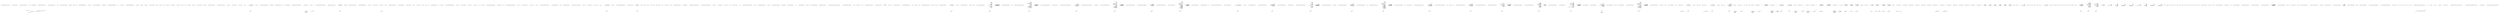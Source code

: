 digraph  {
m0_4 [cluster="HangFire.SqlServer.RabbitMq.Tests.RabbitMqChannel.RabbitMqChannel(System.Collections.Generic.IEnumerable<string>)", file="CleanRabbitMqQueueAttribute.cs", label="Entry HangFire.SqlServer.RabbitMq.Tests.RabbitMqChannel.RabbitMqChannel(System.Collections.Generic.IEnumerable<string>)", span="10-10"];
m0_5 [cluster="HangFire.SqlServer.RabbitMq.Tests.RabbitMqChannel.CreateQueue()", file="CleanRabbitMqQueueAttribute.cs", label="Entry HangFire.SqlServer.RabbitMq.Tests.RabbitMqChannel.CreateQueue()", span="18-18"];
m0_6 [cluster="HangFire.SqlServer.RabbitMq.Tests.CleanRabbitMqQueueAttribute.Before(System.Reflection.MethodInfo)", file="CleanRabbitMqQueueAttribute.cs", label="Entry HangFire.SqlServer.RabbitMq.Tests.CleanRabbitMqQueueAttribute.Before(System.Reflection.MethodInfo)", span="20-20"];
m0_7 [cluster="HangFire.SqlServer.RabbitMq.Tests.CleanRabbitMqQueueAttribute.Before(System.Reflection.MethodInfo)", color=green, community=0, file="CleanRabbitMqQueueAttribute.cs", label="Monitor.Enter(GlobalLock)", prediction=0, span="22-22"];
m0_8 [cluster="HangFire.SqlServer.RabbitMq.Tests.CleanRabbitMqQueueAttribute.Before(System.Reflection.MethodInfo)", color=green, community=0, file="CleanRabbitMqQueueAttribute.cs", label=_queues, prediction=1, span="23-23"];
m0_10 [cluster="HangFire.SqlServer.RabbitMq.Tests.CleanRabbitMqQueueAttribute.Before(System.Reflection.MethodInfo)", color=green, community=0, file="CleanRabbitMqQueueAttribute.cs", label="_rabbitMq.Channel.QueuePurge(queue)", prediction=1, span="26-26"];
m0_9 [cluster="HangFire.SqlServer.RabbitMq.Tests.CleanRabbitMqQueueAttribute.Before(System.Reflection.MethodInfo)", color=green, community=0, file="CleanRabbitMqQueueAttribute.cs", label="_rabbitMq.Channel.QueueDeclare(queue, true, false, false, null)", prediction=1, span="25-25"];
m0_11 [cluster="HangFire.SqlServer.RabbitMq.Tests.CleanRabbitMqQueueAttribute.Before(System.Reflection.MethodInfo)", color=green, community=0, file="CleanRabbitMqQueueAttribute.cs", label="_rabbitMq.Dispose()", prediction=1, span="28-28"];
m0_12 [cluster="HangFire.SqlServer.RabbitMq.Tests.CleanRabbitMqQueueAttribute.Before(System.Reflection.MethodInfo)", file="CleanRabbitMqQueueAttribute.cs", label="Exit HangFire.SqlServer.RabbitMq.Tests.CleanRabbitMqQueueAttribute.Before(System.Reflection.MethodInfo)", span="20-20"];
m0_17 [cluster="HangFire.SqlServer.RabbitMq.Tests.CleanRabbitMqQueueAttribute.After(System.Reflection.MethodInfo)", file="CleanRabbitMqQueueAttribute.cs", label="Entry HangFire.SqlServer.RabbitMq.Tests.CleanRabbitMqQueueAttribute.After(System.Reflection.MethodInfo)", span="31-31"];
m0_18 [cluster="HangFire.SqlServer.RabbitMq.Tests.CleanRabbitMqQueueAttribute.After(System.Reflection.MethodInfo)", color=green, community=0, file="CleanRabbitMqQueueAttribute.cs", label="Monitor.Exit(GlobalLock)", prediction=5, span="33-33"];
m0_19 [cluster="HangFire.SqlServer.RabbitMq.Tests.CleanRabbitMqQueueAttribute.After(System.Reflection.MethodInfo)", file="CleanRabbitMqQueueAttribute.cs", label="Exit HangFire.SqlServer.RabbitMq.Tests.CleanRabbitMqQueueAttribute.After(System.Reflection.MethodInfo)", span="31-31"];
m0_20 [cluster="System.Threading.Monitor.Exit(object)", file="CleanRabbitMqQueueAttribute.cs", label="Entry System.Threading.Monitor.Exit(object)", span="0-0"];
m0_15 [cluster="Unk.QueuePurge", file="CleanRabbitMqQueueAttribute.cs", label="Entry Unk.QueuePurge", span=""];
m0_14 [cluster="Unk.QueueDeclare", file="CleanRabbitMqQueueAttribute.cs", label="Entry Unk.QueueDeclare", span=""];
m0_21 [cluster="HangFire.SqlServer.RabbitMq.Tests.CleanRabbitMqQueueAttribute.GetMessageQueue(params string[])", file="CleanRabbitMqQueueAttribute.cs", label="Entry HangFire.SqlServer.RabbitMq.Tests.CleanRabbitMqQueueAttribute.GetMessageQueue(params string[])", span="36-36"];
m0_22 [cluster="HangFire.SqlServer.RabbitMq.Tests.CleanRabbitMqQueueAttribute.GetMessageQueue(params string[])", color=green, community=0, file="CleanRabbitMqQueueAttribute.cs", label="return new RabbitMqChannel(queue).CreateQueue();", prediction=6, span="38-38"];
m0_23 [cluster="HangFire.SqlServer.RabbitMq.Tests.CleanRabbitMqQueueAttribute.GetMessageQueue(params string[])", file="CleanRabbitMqQueueAttribute.cs", label="Exit HangFire.SqlServer.RabbitMq.Tests.CleanRabbitMqQueueAttribute.GetMessageQueue(params string[])", span="36-36"];
m0_16 [cluster="HangFire.RabbitMQ.RabbitMqJobQueue.Dispose()", file="CleanRabbitMqQueueAttribute.cs", label="Entry HangFire.RabbitMQ.RabbitMqJobQueue.Dispose()", span="82-82"];
m0_0 [cluster="HangFire.SqlServer.RabbitMq.Tests.CleanRabbitMqQueueAttribute.CleanRabbitMqQueueAttribute(params string[])", file="CleanRabbitMqQueueAttribute.cs", label="Entry HangFire.SqlServer.RabbitMq.Tests.CleanRabbitMqQueueAttribute.CleanRabbitMqQueueAttribute(params string[])", span="14-14"];
m0_1 [cluster="HangFire.SqlServer.RabbitMq.Tests.CleanRabbitMqQueueAttribute.CleanRabbitMqQueueAttribute(params string[])", color=green, community=0, file="CleanRabbitMqQueueAttribute.cs", label="_queues = queues", prediction=7, span="16-16"];
m0_2 [cluster="HangFire.SqlServer.RabbitMq.Tests.CleanRabbitMqQueueAttribute.CleanRabbitMqQueueAttribute(params string[])", color=green, community=0, file="CleanRabbitMqQueueAttribute.cs", label="_rabbitMq = new RabbitMqChannel(_queues).CreateQueue()", prediction=8, span="17-17"];
m0_3 [cluster="HangFire.SqlServer.RabbitMq.Tests.CleanRabbitMqQueueAttribute.CleanRabbitMqQueueAttribute(params string[])", file="CleanRabbitMqQueueAttribute.cs", label="Exit HangFire.SqlServer.RabbitMq.Tests.CleanRabbitMqQueueAttribute.CleanRabbitMqQueueAttribute(params string[])", span="14-14"];
m0_13 [cluster="System.Threading.Monitor.Enter(object)", file="CleanRabbitMqQueueAttribute.cs", label="Entry System.Threading.Monitor.Enter(object)", span="0-0"];
m0_24 [file="CleanRabbitMqQueueAttribute.cs", label="HangFire.SqlServer.RabbitMq.Tests.CleanRabbitMqQueueAttribute", span=""];
m3_12 [cluster="System.TimeSpan.FromSeconds(double)", file="RabbitMqJobQueue.cs", label="Entry System.TimeSpan.FromSeconds(double)", span="0-0"];
m3_13 [cluster="System.TimeSpan.FromMinutes(double)", file="RabbitMqJobQueue.cs", label="Entry System.TimeSpan.FromMinutes(double)", span="0-0"];
m3_0 [cluster="Hangfire.SqlServer.SqlServerStorageOptions.SqlServerStorageOptions()", file="RabbitMqJobQueue.cs", label="Entry Hangfire.SqlServer.SqlServerStorageOptions.SqlServerStorageOptions()", span="30-30"];
m3_1 [cluster="Hangfire.SqlServer.SqlServerStorageOptions.SqlServerStorageOptions()", color=green, community=0, file="RabbitMqJobQueue.cs", label="TransactionIsolationLevel = null", prediction=9, span="32-32"];
m3_2 [cluster="Hangfire.SqlServer.SqlServerStorageOptions.SqlServerStorageOptions()", color=green, community=0, file="RabbitMqJobQueue.cs", label="QueuePollInterval = TimeSpan.FromSeconds(15)", prediction=10, span="33-33"];
m3_3 [cluster="Hangfire.SqlServer.SqlServerStorageOptions.SqlServerStorageOptions()", color=green, community=0, file="RabbitMqJobQueue.cs", label="UseInvisibilityTimeout = false", prediction=11, span="34-34"];
m3_4 [cluster="Hangfire.SqlServer.SqlServerStorageOptions.SqlServerStorageOptions()", color=green, community=0, file="RabbitMqJobQueue.cs", label="InvisibilityTimeout = TimeSpan.FromMinutes(30)", prediction=12, span="35-35"];
m3_5 [cluster="Hangfire.SqlServer.SqlServerStorageOptions.SqlServerStorageOptions()", color=green, community=0, file="RabbitMqJobQueue.cs", label="JobExpirationCheckInterval = TimeSpan.FromMinutes(30)", prediction=13, span="36-36"];
m3_6 [cluster="Hangfire.SqlServer.SqlServerStorageOptions.SqlServerStorageOptions()", color=green, community=0, file="RabbitMqJobQueue.cs", label="CountersAggregateInterval = TimeSpan.FromMinutes(5)", prediction=14, span="37-37"];
m3_7 [cluster="Hangfire.SqlServer.SqlServerStorageOptions.SqlServerStorageOptions()", color=green, community=0, file="RabbitMqJobQueue.cs", label="PrepareSchemaIfNecessary = true", prediction=15, span="38-38"];
m3_8 [cluster="Hangfire.SqlServer.SqlServerStorageOptions.SqlServerStorageOptions()", color=green, community=0, file="RabbitMqJobQueue.cs", label="DashboardJobListLimit = 10000", prediction=16, span="39-39"];
m3_9 [cluster="Hangfire.SqlServer.SqlServerStorageOptions.SqlServerStorageOptions()", color=green, community=0, file="RabbitMqJobQueue.cs", label="_schemaName = Constants.DefaultSchema", prediction=17, span="40-40"];
m3_10 [cluster="Hangfire.SqlServer.SqlServerStorageOptions.SqlServerStorageOptions()", color=green, community=0, file="RabbitMqJobQueue.cs", label="TransactionTimeout = TimeSpan.FromMinutes(1)", prediction=18, span="41-41"];
m3_11 [cluster="Hangfire.SqlServer.SqlServerStorageOptions.SqlServerStorageOptions()", file="RabbitMqJobQueue.cs", label="Exit Hangfire.SqlServer.SqlServerStorageOptions.SqlServerStorageOptions()", span="30-30"];
m3_14 [file="RabbitMqJobQueue.cs", label="Hangfire.SqlServer.SqlServerStorageOptions", span=""];
m4_31 [cluster="HangFire.RabbitMQ.RabbitMqJobQueue.Dequeue(string[], System.Threading.CancellationToken)", file="RabbitMqJobQueueFacts.cs", label="Entry HangFire.RabbitMQ.RabbitMqJobQueue.Dequeue(string[], System.Threading.CancellationToken)", span="40-40"];
m4_56 [cluster="HangFire.SqlServer.RabbitMq.Tests.RabbitMqJobQueueFacts.Dequeue_MakesJobInvisibleForOtherFetchers()", file="RabbitMqJobQueueFacts.cs", label="Entry HangFire.SqlServer.RabbitMq.Tests.RabbitMqJobQueueFacts.Dequeue_MakesJobInvisibleForOtherFetchers()", span="92-92"];
m4_57 [cluster="HangFire.SqlServer.RabbitMq.Tests.RabbitMqJobQueueFacts.Dequeue_MakesJobInvisibleForOtherFetchers()", color=green, community=0, file="RabbitMqJobQueueFacts.cs", label="RabbitMqUtils.EnqueueJobId(''my-queue'', ''job-id9'')", prediction=19, span="95-95"];
m4_58 [cluster="HangFire.SqlServer.RabbitMq.Tests.RabbitMqJobQueueFacts.Dequeue_MakesJobInvisibleForOtherFetchers()", color=green, community=0, file="RabbitMqJobQueueFacts.cs", label="var queue = CleanRabbitMqQueueAttribute.GetMessageQueue(''my-queue'')", prediction=20, span="97-97"];
m4_59 [cluster="HangFire.SqlServer.RabbitMq.Tests.RabbitMqJobQueueFacts.Dequeue_MakesJobInvisibleForOtherFetchers()", color=green, community=0, file="RabbitMqJobQueueFacts.cs", label="var fetchedJob = queue.Dequeue(new[] {''my-queue''}, _token)", prediction=21, span="100-100"];
m4_60 [cluster="HangFire.SqlServer.RabbitMq.Tests.RabbitMqJobQueueFacts.Dequeue_MakesJobInvisibleForOtherFetchers()", color=green, community=0, file="RabbitMqJobQueueFacts.cs", label="Assert.NotNull(fetchedJob)", prediction=22, span="103-103"];
m4_61 [cluster="HangFire.SqlServer.RabbitMq.Tests.RabbitMqJobQueueFacts.Dequeue_MakesJobInvisibleForOtherFetchers()", color=green, community=0, file="RabbitMqJobQueueFacts.cs", label="var exception = Assert.Throws<TimeoutException>(\r\n                    () => RabbitMqUtils.DequeueJobId(''my-queue'', TimeSpan.FromSeconds(1)))", prediction=23, span="105-106"];
m4_62 [cluster="HangFire.SqlServer.RabbitMq.Tests.RabbitMqJobQueueFacts.Dequeue_MakesJobInvisibleForOtherFetchers()", color=green, community=0, file="RabbitMqJobQueueFacts.cs", label="Assert.Equal(exception.Message, ''my-queue'')", prediction=24, span="108-108"];
m4_63 [cluster="HangFire.SqlServer.RabbitMq.Tests.RabbitMqJobQueueFacts.Dequeue_MakesJobInvisibleForOtherFetchers()", file="RabbitMqJobQueueFacts.cs", label="Exit HangFire.SqlServer.RabbitMq.Tests.RabbitMqJobQueueFacts.Dequeue_MakesJobInvisibleForOtherFetchers()", span="92-92"];
m4_32 [cluster="HangFire.Storage.IFetchedJob.RemoveFromQueue()", file="RabbitMqJobQueueFacts.cs", label="Entry HangFire.Storage.IFetchedJob.RemoveFromQueue()", span="24-24"];
m4_69 [cluster="HangFire.SqlServer.RabbitMq.Tests.RabbitMqUtils.DequeueJobId(string, System.TimeSpan)", file="RabbitMqJobQueueFacts.cs", label="Entry HangFire.SqlServer.RabbitMq.Tests.RabbitMqUtils.DequeueJobId(string, System.TimeSpan)", span="22-22"];
m4_9 [cluster="Unk.Equal", file="RabbitMqJobQueueFacts.cs", label="Entry Unk.Equal", span=""];
m4_3 [cluster="System.Threading.CancellationToken.CancellationToken()", file="RabbitMqJobQueueFacts.cs", label="Entry System.Threading.CancellationToken.CancellationToken()", span="0-0"];
m4_41 [cluster="HangFire.SqlServer.RabbitMq.Tests.RabbitMqJobQueueFacts.Dequeue_ThrowsCanceledException_WhenTokenHasBeenCancelled()", file="RabbitMqJobQueueFacts.cs", label="Entry HangFire.SqlServer.RabbitMq.Tests.RabbitMqJobQueueFacts.Dequeue_ThrowsCanceledException_WhenTokenHasBeenCancelled()", span="68-68"];
m4_42 [cluster="HangFire.SqlServer.RabbitMq.Tests.RabbitMqJobQueueFacts.Dequeue_ThrowsCanceledException_WhenTokenHasBeenCancelled()", color=green, community=0, file="RabbitMqJobQueueFacts.cs", label="var queue = CleanRabbitMqQueueAttribute.GetMessageQueue(''my-queue'')", prediction=25, span="70-70"];
m4_43 [cluster="HangFire.SqlServer.RabbitMq.Tests.RabbitMqJobQueueFacts.Dequeue_ThrowsCanceledException_WhenTokenHasBeenCancelled()", color=green, community=0, file="RabbitMqJobQueueFacts.cs", label="var token = new CancellationToken(true)", prediction=25, span="72-72"];
m4_44 [cluster="HangFire.SqlServer.RabbitMq.Tests.RabbitMqJobQueueFacts.Dequeue_ThrowsCanceledException_WhenTokenHasBeenCancelled()", color=green, community=0, file="RabbitMqJobQueueFacts.cs", label="Assert.Throws<OperationCanceledException>(\r\n                    () => queue.Dequeue(new[] {''my-queue''}, token))", prediction=25, span="74-75"];
m4_45 [cluster="HangFire.SqlServer.RabbitMq.Tests.RabbitMqJobQueueFacts.Dequeue_ThrowsCanceledException_WhenTokenHasBeenCancelled()", file="RabbitMqJobQueueFacts.cs", label="Exit HangFire.SqlServer.RabbitMq.Tests.RabbitMqJobQueueFacts.Dequeue_ThrowsCanceledException_WhenTokenHasBeenCancelled()", span="68-68"];
m4_14 [cluster="HangFire.SqlServer.RabbitMq.Tests.RabbitMqJobQueueFacts.Ctor_ThrowsAnException_WhenFactoryIsNull()", file="RabbitMqJobQueueFacts.cs", label="Entry HangFire.SqlServer.RabbitMq.Tests.RabbitMqJobQueueFacts.Ctor_ThrowsAnException_WhenFactoryIsNull()", span="26-26"];
m4_15 [cluster="HangFire.SqlServer.RabbitMq.Tests.RabbitMqJobQueueFacts.Ctor_ThrowsAnException_WhenFactoryIsNull()", color=green, community=0, file="RabbitMqJobQueueFacts.cs", label="var exception = Assert.Throws<ArgumentNullException>(\r\n                () => new RabbitMqJobQueue(new[]{''my-queue''}, null))", prediction=28, span="28-29"];
m4_16 [cluster="HangFire.SqlServer.RabbitMq.Tests.RabbitMqJobQueueFacts.Ctor_ThrowsAnException_WhenFactoryIsNull()", color=green, community=0, file="RabbitMqJobQueueFacts.cs", label="Assert.Equal(''factory'', exception.ParamName)", prediction=29, span="31-31"];
m4_17 [cluster="HangFire.SqlServer.RabbitMq.Tests.RabbitMqJobQueueFacts.Ctor_ThrowsAnException_WhenFactoryIsNull()", file="RabbitMqJobQueueFacts.cs", label="Exit HangFire.SqlServer.RabbitMq.Tests.RabbitMqJobQueueFacts.Ctor_ThrowsAnException_WhenFactoryIsNull()", span="26-26"];
m4_33 [cluster="HangFire.SqlServer.RabbitMq.Tests.RabbitMqJobQueueFacts.Dequeue_ReturnsFetchedJob_WithJobId()", file="RabbitMqJobQueueFacts.cs", label="Entry HangFire.SqlServer.RabbitMq.Tests.RabbitMqJobQueueFacts.Dequeue_ReturnsFetchedJob_WithJobId()", span="54-54"];
m4_34 [cluster="HangFire.SqlServer.RabbitMq.Tests.RabbitMqJobQueueFacts.Dequeue_ReturnsFetchedJob_WithJobId()", color=green, community=0, file="RabbitMqJobQueueFacts.cs", label="RabbitMqUtils.EnqueueJobId(''my-queue'', ''job-id'')", prediction=30, span="56-56"];
m4_35 [cluster="HangFire.SqlServer.RabbitMq.Tests.RabbitMqJobQueueFacts.Dequeue_ReturnsFetchedJob_WithJobId()", color=green, community=0, file="RabbitMqJobQueueFacts.cs", label="var queue = CleanRabbitMqQueueAttribute.GetMessageQueue(''my-queue'')", prediction=31, span="58-58"];
m4_36 [cluster="HangFire.SqlServer.RabbitMq.Tests.RabbitMqJobQueueFacts.Dequeue_ReturnsFetchedJob_WithJobId()", color=green, community=0, file="RabbitMqJobQueueFacts.cs", label="var fetchedJob = queue.Dequeue(new[] { ''my-queue'' }, _token)", prediction=32, span="60-60"];
m4_37 [cluster="HangFire.SqlServer.RabbitMq.Tests.RabbitMqJobQueueFacts.Dequeue_ReturnsFetchedJob_WithJobId()", color=green, community=0, file="RabbitMqJobQueueFacts.cs", label="fetchedJob.RemoveFromQueue()", prediction=33, span="61-61"];
m4_38 [cluster="HangFire.SqlServer.RabbitMq.Tests.RabbitMqJobQueueFacts.Dequeue_ReturnsFetchedJob_WithJobId()", color=green, community=0, file="RabbitMqJobQueueFacts.cs", label="Assert.Equal(''job-id'', fetchedJob.JobId)", prediction=32, span="63-63"];
m4_39 [cluster="HangFire.SqlServer.RabbitMq.Tests.RabbitMqJobQueueFacts.Dequeue_ReturnsFetchedJob_WithJobId()", file="RabbitMqJobQueueFacts.cs", label="Exit HangFire.SqlServer.RabbitMq.Tests.RabbitMqJobQueueFacts.Dequeue_ReturnsFetchedJob_WithJobId()", span="54-54"];
m4_21 [cluster="HangFire.SqlServer.RabbitMq.Tests.RabbitMqJobQueueFacts.Enqueue_SendsTheJobId()", file="RabbitMqJobQueueFacts.cs", label="Entry HangFire.SqlServer.RabbitMq.Tests.RabbitMqJobQueueFacts.Enqueue_SendsTheJobId()", span="35-35"];
m4_22 [cluster="HangFire.SqlServer.RabbitMq.Tests.RabbitMqJobQueueFacts.Enqueue_SendsTheJobId()", color=green, community=0, file="RabbitMqJobQueueFacts.cs", label="var queue = CleanRabbitMqQueueAttribute.GetMessageQueue(''my-queue'')", prediction=35, span="38-38"];
m4_23 [cluster="HangFire.SqlServer.RabbitMq.Tests.RabbitMqJobQueueFacts.Enqueue_SendsTheJobId()", color=green, community=0, file="RabbitMqJobQueueFacts.cs", label="queue.Enqueue(''my-queue'', ''job-id'')", prediction=36, span="41-41"];
m4_24 [cluster="HangFire.SqlServer.RabbitMq.Tests.RabbitMqJobQueueFacts.Enqueue_SendsTheJobId()", color=green, community=0, file="RabbitMqJobQueueFacts.cs", label="var fetchedJob = queue.Dequeue(new[] { ''my-queue'' }, _token)", prediction=37, span="44-44"];
m4_25 [cluster="HangFire.SqlServer.RabbitMq.Tests.RabbitMqJobQueueFacts.Enqueue_SendsTheJobId()", color=green, community=0, file="RabbitMqJobQueueFacts.cs", label="fetchedJob.RemoveFromQueue()", prediction=38, span="45-45"];
m4_26 [cluster="HangFire.SqlServer.RabbitMq.Tests.RabbitMqJobQueueFacts.Enqueue_SendsTheJobId()", color=green, community=0, file="RabbitMqJobQueueFacts.cs", label="var body = fetchedJob.JobId", prediction=39, span="47-47"];
m4_27 [cluster="HangFire.SqlServer.RabbitMq.Tests.RabbitMqJobQueueFacts.Enqueue_SendsTheJobId()", color=green, community=0, file="RabbitMqJobQueueFacts.cs", label="Assert.Equal(''job-id'', body)", prediction=40, span="49-49"];
m4_28 [cluster="HangFire.SqlServer.RabbitMq.Tests.RabbitMqJobQueueFacts.Enqueue_SendsTheJobId()", file="RabbitMqJobQueueFacts.cs", label="Exit HangFire.SqlServer.RabbitMq.Tests.RabbitMqJobQueueFacts.Enqueue_SendsTheJobId()", span="35-35"];
m4_8 [cluster="Unk.>", file="RabbitMqJobQueueFacts.cs", label="Entry Unk.>", span=""];
m4_68 [cluster="System.TimeSpan.FromSeconds(double)", file="RabbitMqJobQueueFacts.cs", label="Entry System.TimeSpan.FromSeconds(double)", span="0-0"];
m4_90 [cluster="HangFire.SqlServer.RabbitMq.Tests.RabbitMqJobQueueFacts.DisposeWithoutRemoval_OnFetchedJob_CanBeDequeuedAgain()", file="RabbitMqJobQueueFacts.cs", label="Entry HangFire.SqlServer.RabbitMq.Tests.RabbitMqJobQueueFacts.DisposeWithoutRemoval_OnFetchedJob_CanBeDequeuedAgain()", span="152-152"];
m4_91 [cluster="HangFire.SqlServer.RabbitMq.Tests.RabbitMqJobQueueFacts.DisposeWithoutRemoval_OnFetchedJob_CanBeDequeuedAgain()", color=green, community=0, file="RabbitMqJobQueueFacts.cs", label="RabbitMqUtils.EnqueueJobId(''my-queue'', ''job-id'')", prediction=41, span="155-155"];
m4_92 [cluster="HangFire.SqlServer.RabbitMq.Tests.RabbitMqJobQueueFacts.DisposeWithoutRemoval_OnFetchedJob_CanBeDequeuedAgain()", color=green, community=0, file="RabbitMqJobQueueFacts.cs", label="var queue = CleanRabbitMqQueueAttribute.GetMessageQueue(''my-queue'')", prediction=42, span="157-157"];
m4_93 [cluster="HangFire.SqlServer.RabbitMq.Tests.RabbitMqJobQueueFacts.DisposeWithoutRemoval_OnFetchedJob_CanBeDequeuedAgain()", color=green, community=0, file="RabbitMqJobQueueFacts.cs", label="var fetchedJob = queue.Dequeue(new[] { ''my-queue'' }, _token)", prediction=43, span="160-160"];
m4_95 [cluster="HangFire.SqlServer.RabbitMq.Tests.RabbitMqJobQueueFacts.DisposeWithoutRemoval_OnFetchedJob_CanBeDequeuedAgain()", color=green, community=0, file="RabbitMqJobQueueFacts.cs", label="var newFetchedJob = queue.Dequeue(new[] { ''my-queue'' }, _token)", prediction=44, span="164-164"];
m4_94 [cluster="HangFire.SqlServer.RabbitMq.Tests.RabbitMqJobQueueFacts.DisposeWithoutRemoval_OnFetchedJob_CanBeDequeuedAgain()", color=green, community=0, file="RabbitMqJobQueueFacts.cs", label="fetchedJob.Dispose()", prediction=45, span="161-161"];
m4_96 [cluster="HangFire.SqlServer.RabbitMq.Tests.RabbitMqJobQueueFacts.DisposeWithoutRemoval_OnFetchedJob_CanBeDequeuedAgain()", color=green, community=0, file="RabbitMqJobQueueFacts.cs", label="Assert.Equal(''job-id'', newFetchedJob.JobId)", prediction=46, span="166-166"];
m4_97 [cluster="HangFire.SqlServer.RabbitMq.Tests.RabbitMqJobQueueFacts.DisposeWithoutRemoval_OnFetchedJob_CanBeDequeuedAgain()", file="RabbitMqJobQueueFacts.cs", label="Exit HangFire.SqlServer.RabbitMq.Tests.RabbitMqJobQueueFacts.DisposeWithoutRemoval_OnFetchedJob_CanBeDequeuedAgain()", span="152-152"];
m4_30 [cluster="HangFire.RabbitMQ.RabbitMqJobQueue.Enqueue(string, string)", file="RabbitMqJobQueueFacts.cs", label="Entry HangFire.RabbitMQ.RabbitMqJobQueue.Enqueue(string, string)", span="73-73"];
m4_64 [cluster="Unk.NotNull", file="RabbitMqJobQueueFacts.cs", label="Entry Unk.NotNull", span=""];
m4_50 [cluster="HangFire.SqlServer.RabbitMq.Tests.RabbitMqJobQueueFacts.Dequeue_ReturnsFetchedJob_FromOtherQueues_IfFirstAreEmpty()", file="RabbitMqJobQueueFacts.cs", label="Entry HangFire.SqlServer.RabbitMq.Tests.RabbitMqJobQueueFacts.Dequeue_ReturnsFetchedJob_FromOtherQueues_IfFirstAreEmpty()", span="80-80"];
m4_51 [cluster="HangFire.SqlServer.RabbitMq.Tests.RabbitMqJobQueueFacts.Dequeue_ReturnsFetchedJob_FromOtherQueues_IfFirstAreEmpty()", color=green, community=0, file="RabbitMqJobQueueFacts.cs", label="RabbitMqUtils.EnqueueJobId(''queue-2'', ''job-id'')", prediction=47, span="82-82"];
m4_52 [cluster="HangFire.SqlServer.RabbitMq.Tests.RabbitMqJobQueueFacts.Dequeue_ReturnsFetchedJob_FromOtherQueues_IfFirstAreEmpty()", color=green, community=0, file="RabbitMqJobQueueFacts.cs", label="var queue = CleanRabbitMqQueueAttribute.GetMessageQueue(''queue-1'', ''queue-2'')", prediction=48, span="83-83"];
m4_53 [cluster="HangFire.SqlServer.RabbitMq.Tests.RabbitMqJobQueueFacts.Dequeue_ReturnsFetchedJob_FromOtherQueues_IfFirstAreEmpty()", color=green, community=0, file="RabbitMqJobQueueFacts.cs", label="var fetchedJob = queue.Dequeue(new[] {''queue-1'', ''queue-2''}, _token)", prediction=49, span="85-85"];
m4_54 [cluster="HangFire.SqlServer.RabbitMq.Tests.RabbitMqJobQueueFacts.Dequeue_ReturnsFetchedJob_FromOtherQueues_IfFirstAreEmpty()", color=green, community=0, file="RabbitMqJobQueueFacts.cs", label="Assert.Equal(''job-id'', fetchedJob.JobId)", prediction=50, span="87-87"];
m4_55 [cluster="HangFire.SqlServer.RabbitMq.Tests.RabbitMqJobQueueFacts.Dequeue_ReturnsFetchedJob_FromOtherQueues_IfFirstAreEmpty()", file="RabbitMqJobQueueFacts.cs", label="Exit HangFire.SqlServer.RabbitMq.Tests.RabbitMqJobQueueFacts.Dequeue_ReturnsFetchedJob_FromOtherQueues_IfFirstAreEmpty()", span="80-80"];
m4_0 [cluster="HangFire.SqlServer.RabbitMq.Tests.RabbitMqJobQueueFacts.RabbitMqJobQueueFacts()", file="RabbitMqJobQueueFacts.cs", label="Entry HangFire.SqlServer.RabbitMq.Tests.RabbitMqJobQueueFacts.RabbitMqJobQueueFacts()", span="11-11"];
m4_1 [cluster="HangFire.SqlServer.RabbitMq.Tests.RabbitMqJobQueueFacts.RabbitMqJobQueueFacts()", color=green, community=0, file="RabbitMqJobQueueFacts.cs", label="_token = new CancellationToken()", prediction=51, span="13-13"];
m4_2 [cluster="HangFire.SqlServer.RabbitMq.Tests.RabbitMqJobQueueFacts.RabbitMqJobQueueFacts()", file="RabbitMqJobQueueFacts.cs", label="Exit HangFire.SqlServer.RabbitMq.Tests.RabbitMqJobQueueFacts.RabbitMqJobQueueFacts()", span="11-11"];
m4_70 [cluster="HangFire.SqlServer.RabbitMq.Tests.RabbitMqJobQueueFacts.RemoveFromQueue_OnFetchedJob_RemovesTheJobCompletely()", file="RabbitMqJobQueueFacts.cs", label="Entry HangFire.SqlServer.RabbitMq.Tests.RabbitMqJobQueueFacts.RemoveFromQueue_OnFetchedJob_RemovesTheJobCompletely()", span="113-113"];
m4_71 [cluster="HangFire.SqlServer.RabbitMq.Tests.RabbitMqJobQueueFacts.RemoveFromQueue_OnFetchedJob_RemovesTheJobCompletely()", color=green, community=0, file="RabbitMqJobQueueFacts.cs", label="RabbitMqUtils.EnqueueJobId(''my-queue'', ''job-id'')", prediction=52, span="116-116"];
m4_72 [cluster="HangFire.SqlServer.RabbitMq.Tests.RabbitMqJobQueueFacts.RemoveFromQueue_OnFetchedJob_RemovesTheJobCompletely()", color=green, community=0, file="RabbitMqJobQueueFacts.cs", label="var queue = CleanRabbitMqQueueAttribute.GetMessageQueue(''my-queue'')", prediction=53, span="117-117"];
m4_73 [cluster="HangFire.SqlServer.RabbitMq.Tests.RabbitMqJobQueueFacts.RemoveFromQueue_OnFetchedJob_RemovesTheJobCompletely()", color=green, community=0, file="RabbitMqJobQueueFacts.cs", label="var fetchedJob = queue.Dequeue(new[] {''my-queue''}, _token)", prediction=54, span="120-120"];
m4_74 [cluster="HangFire.SqlServer.RabbitMq.Tests.RabbitMqJobQueueFacts.RemoveFromQueue_OnFetchedJob_RemovesTheJobCompletely()", color=green, community=0, file="RabbitMqJobQueueFacts.cs", label="fetchedJob.RemoveFromQueue()", prediction=55, span="122-122"];
m4_75 [cluster="HangFire.SqlServer.RabbitMq.Tests.RabbitMqJobQueueFacts.RemoveFromQueue_OnFetchedJob_RemovesTheJobCompletely()", color=green, community=0, file="RabbitMqJobQueueFacts.cs", label="var exception = Assert.Throws<TimeoutException>(\r\n                    () => RabbitMqUtils.DequeueJobId(''my-queue'', TimeSpan.FromSeconds(1)))", prediction=56, span="126-127"];
m4_76 [cluster="HangFire.SqlServer.RabbitMq.Tests.RabbitMqJobQueueFacts.RemoveFromQueue_OnFetchedJob_RemovesTheJobCompletely()", color=green, community=0, file="RabbitMqJobQueueFacts.cs", label="Assert.Equal(exception.Message, ''my-queue'')", prediction=57, span="129-129"];
m4_77 [cluster="HangFire.SqlServer.RabbitMq.Tests.RabbitMqJobQueueFacts.RemoveFromQueue_OnFetchedJob_RemovesTheJobCompletely()", file="RabbitMqJobQueueFacts.cs", label="Exit HangFire.SqlServer.RabbitMq.Tests.RabbitMqJobQueueFacts.RemoveFromQueue_OnFetchedJob_RemovesTheJobCompletely()", span="113-113"];
m4_40 [cluster="HangFire.SqlServer.RabbitMq.Tests.RabbitMqUtils.EnqueueJobId(string, string)", file="RabbitMqJobQueueFacts.cs", label="Entry HangFire.SqlServer.RabbitMq.Tests.RabbitMqUtils.EnqueueJobId(string, string)", span="9-9"];
m4_78 [cluster="lambda expression", file="RabbitMqJobQueueFacts.cs", label="Entry lambda expression", span="127-127"];
m4_10 [cluster="lambda expression", file="RabbitMqJobQueueFacts.cs", label="Entry lambda expression", span="20-20"];
m4_11 [cluster="lambda expression", color=green, community=0, file="RabbitMqJobQueueFacts.cs", label="new RabbitMqJobQueue(null, null)", prediction=58, span="20-20"];
m4_12 [cluster="lambda expression", file="RabbitMqJobQueueFacts.cs", label="Exit lambda expression", span="20-20"];
m4_18 [cluster="lambda expression", file="RabbitMqJobQueueFacts.cs", label="Entry lambda expression", span="29-29"];
m4_19 [cluster="lambda expression", color=green, community=0, file="RabbitMqJobQueueFacts.cs", label="new RabbitMqJobQueue(new[]{''my-queue''}, null)", prediction=59, span="29-29"];
m4_20 [cluster="lambda expression", file="RabbitMqJobQueueFacts.cs", label="Exit lambda expression", span="29-29"];
m4_48 [cluster="lambda expression", color=green, community=0, file="RabbitMqJobQueueFacts.cs", label="queue.Dequeue(new[] {''my-queue''}, token)", prediction=25, span="75-75"];
m4_47 [cluster="lambda expression", file="RabbitMqJobQueueFacts.cs", label="Entry lambda expression", span="75-75"];
m4_49 [cluster="lambda expression", file="RabbitMqJobQueueFacts.cs", label="Exit lambda expression", span="75-75"];
m4_65 [cluster="lambda expression", file="RabbitMqJobQueueFacts.cs", label="Entry lambda expression", span="106-106"];
m4_66 [cluster="lambda expression", color=green, community=0, file="RabbitMqJobQueueFacts.cs", label="RabbitMqUtils.DequeueJobId(''my-queue'', TimeSpan.FromSeconds(1))", prediction=61, span="106-106"];
m4_67 [cluster="lambda expression", file="RabbitMqJobQueueFacts.cs", label="Exit lambda expression", span="106-106"];
m4_79 [cluster="lambda expression", color=green, community=0, file="RabbitMqJobQueueFacts.cs", label="RabbitMqUtils.DequeueJobId(''my-queue'', TimeSpan.FromSeconds(1))", prediction=62, span="127-127"];
m4_80 [cluster="lambda expression", file="RabbitMqJobQueueFacts.cs", label="Exit lambda expression", span="127-127"];
m4_29 [cluster="HangFire.SqlServer.RabbitMq.Tests.CleanRabbitMqQueueAttribute.GetMessageQueue(params string[])", file="RabbitMqJobQueueFacts.cs", label="Entry HangFire.SqlServer.RabbitMq.Tests.CleanRabbitMqQueueAttribute.GetMessageQueue(params string[])", span="36-36"];
m4_46 [cluster="System.Threading.CancellationToken.CancellationToken(bool)", file="RabbitMqJobQueueFacts.cs", label="Entry System.Threading.CancellationToken.CancellationToken(bool)", span="0-0"];
m4_13 [cluster="HangFire.RabbitMQ.RabbitMqJobQueue.RabbitMqJobQueue(System.Collections.Generic.IEnumerable<string>, ConnectionFactory)", file="RabbitMqJobQueueFacts.cs", label="Entry HangFire.RabbitMQ.RabbitMqJobQueue.RabbitMqJobQueue(System.Collections.Generic.IEnumerable<string>, ConnectionFactory)", span="22-22"];
m4_81 [cluster="HangFire.SqlServer.RabbitMq.Tests.RabbitMqJobQueueFacts.DisposeWithoutRemoval_OnFetchedJob_ReturnsTheJobToTheQueue()", file="RabbitMqJobQueueFacts.cs", label="Entry HangFire.SqlServer.RabbitMq.Tests.RabbitMqJobQueueFacts.DisposeWithoutRemoval_OnFetchedJob_ReturnsTheJobToTheQueue()", span="134-134"];
m4_82 [cluster="HangFire.SqlServer.RabbitMq.Tests.RabbitMqJobQueueFacts.DisposeWithoutRemoval_OnFetchedJob_ReturnsTheJobToTheQueue()", color=green, community=0, file="RabbitMqJobQueueFacts.cs", label="RabbitMqUtils.EnqueueJobId(''my-queue'', ''job-id'')", prediction=63, span="137-137"];
m4_83 [cluster="HangFire.SqlServer.RabbitMq.Tests.RabbitMqJobQueueFacts.DisposeWithoutRemoval_OnFetchedJob_ReturnsTheJobToTheQueue()", color=green, community=0, file="RabbitMqJobQueueFacts.cs", label="var queue = CleanRabbitMqQueueAttribute.GetMessageQueue(''my-queue'')", prediction=64, span="139-139"];
m4_84 [cluster="HangFire.SqlServer.RabbitMq.Tests.RabbitMqJobQueueFacts.DisposeWithoutRemoval_OnFetchedJob_ReturnsTheJobToTheQueue()", color=green, community=0, file="RabbitMqJobQueueFacts.cs", label="var fetchedJob = queue.Dequeue(new[] {''my-queue''}, _token)", prediction=65, span="142-142"];
m4_85 [cluster="HangFire.SqlServer.RabbitMq.Tests.RabbitMqJobQueueFacts.DisposeWithoutRemoval_OnFetchedJob_ReturnsTheJobToTheQueue()", color=green, community=0, file="RabbitMqJobQueueFacts.cs", label="fetchedJob.Dispose()", prediction=66, span="143-143"];
m4_86 [cluster="HangFire.SqlServer.RabbitMq.Tests.RabbitMqJobQueueFacts.DisposeWithoutRemoval_OnFetchedJob_ReturnsTheJobToTheQueue()", color=green, community=0, file="RabbitMqJobQueueFacts.cs", label="var jobId = RabbitMqUtils.DequeueJobId(''my-queue'', TimeSpan.FromSeconds(5))", prediction=67, span="146-146"];
m4_87 [cluster="HangFire.SqlServer.RabbitMq.Tests.RabbitMqJobQueueFacts.DisposeWithoutRemoval_OnFetchedJob_ReturnsTheJobToTheQueue()", color=green, community=0, file="RabbitMqJobQueueFacts.cs", label="Assert.Equal(''job-id'', jobId)", prediction=68, span="147-147"];
m4_88 [cluster="HangFire.SqlServer.RabbitMq.Tests.RabbitMqJobQueueFacts.DisposeWithoutRemoval_OnFetchedJob_ReturnsTheJobToTheQueue()", file="RabbitMqJobQueueFacts.cs", label="Exit HangFire.SqlServer.RabbitMq.Tests.RabbitMqJobQueueFacts.DisposeWithoutRemoval_OnFetchedJob_ReturnsTheJobToTheQueue()", span="134-134"];
m4_89 [cluster="System.IDisposable.Dispose()", file="RabbitMqJobQueueFacts.cs", label="Entry System.IDisposable.Dispose()", span="0-0"];
m4_4 [cluster="HangFire.SqlServer.RabbitMq.Tests.RabbitMqJobQueueFacts.Ctor_ThrowsAnException_WhenQueueIsNull()", file="RabbitMqJobQueueFacts.cs", label="Entry HangFire.SqlServer.RabbitMq.Tests.RabbitMqJobQueueFacts.Ctor_ThrowsAnException_WhenQueueIsNull()", span="17-17"];
m4_5 [cluster="HangFire.SqlServer.RabbitMq.Tests.RabbitMqJobQueueFacts.Ctor_ThrowsAnException_WhenQueueIsNull()", color=green, community=0, file="RabbitMqJobQueueFacts.cs", label="var exception = Assert.Throws<ArgumentNullException>(\r\n                () => new RabbitMqJobQueue(null, null))", prediction=69, span="19-20"];
m4_6 [cluster="HangFire.SqlServer.RabbitMq.Tests.RabbitMqJobQueueFacts.Ctor_ThrowsAnException_WhenQueueIsNull()", color=green, community=0, file="RabbitMqJobQueueFacts.cs", label="Assert.Equal(''queues'', exception.ParamName)", prediction=70, span="22-22"];
m4_7 [cluster="HangFire.SqlServer.RabbitMq.Tests.RabbitMqJobQueueFacts.Ctor_ThrowsAnException_WhenQueueIsNull()", file="RabbitMqJobQueueFacts.cs", label="Exit HangFire.SqlServer.RabbitMq.Tests.RabbitMqJobQueueFacts.Ctor_ThrowsAnException_WhenQueueIsNull()", span="17-17"];
m4_98 [file="RabbitMqJobQueueFacts.cs", label="HangFire.SqlServer.RabbitMq.Tests.RabbitMqJobQueueFacts", span=""];
m4_99 [file="RabbitMqJobQueueFacts.cs", label=queue, span=""];
m4_100 [file="RabbitMqJobQueueFacts.cs", label=token, span=""];
m5_2 [cluster="HangFire.Server.WorkerContext.WorkerContext(HangFire.Server.ServerContext, int)", file="RabbitMqJobQueueProvider.cs", label="Entry HangFire.Server.WorkerContext.WorkerContext(HangFire.Server.ServerContext, int)", span="13-13"];
m5_3 [cluster="HangFire.Server.WorkerContext.WorkerContext(HangFire.Server.ServerContext, int)", color=green, community=0, file="RabbitMqJobQueueProvider.cs", label="WorkerNumber = workerNumber", prediction=71, span="16-16"];
m5_4 [cluster="HangFire.Server.WorkerContext.WorkerContext(HangFire.Server.ServerContext, int)", file="RabbitMqJobQueueProvider.cs", label="Exit HangFire.Server.WorkerContext.WorkerContext(HangFire.Server.ServerContext, int)", span="13-13"];
m5_5 [file="RabbitMqJobQueueProvider.cs", label="HangFire.Server.WorkerContext", span=""];
m6_7 [cluster="Unk.NotNull", file="RabbitMqJobQueueProviderFacts.cs", label="Entry Unk.NotNull", span=""];
m6_6 [cluster="HangFire.RabbitMQ.RabbitMqJobQueueProvider.GetJobQueue(IDbConnection)", file="RabbitMqJobQueueProviderFacts.cs", label="Entry HangFire.RabbitMQ.RabbitMqJobQueueProvider.GetJobQueue(IDbConnection)", span="27-27"];
m6_13 [cluster="HangFire.RabbitMQ.RabbitMqJobQueueProvider.GetJobQueueMonitoringApi(IDbConnection)", file="RabbitMqJobQueueProviderFacts.cs", label="Entry HangFire.RabbitMQ.RabbitMqJobQueueProvider.GetJobQueueMonitoringApi(IDbConnection)", span="32-32"];
m6_17 [cluster="HangFire.RabbitMQ.RabbitMqJobQueueProvider.RabbitMqJobQueueProvider(System.Collections.Generic.IEnumerable<string>, System.Action<ConnectionFactory>)", file="RabbitMqJobQueueProviderFacts.cs", label="Entry HangFire.RabbitMQ.RabbitMqJobQueueProvider.RabbitMqJobQueueProvider(System.Collections.Generic.IEnumerable<string>, System.Action<ConnectionFactory>)", span="15-15"];
m6_8 [cluster="HangFire.SqlServer.RabbitMq.Tests.RabbitMqJobQueueProviderFacts.GetMonitoringApi_ReturnsNonNullInstance()", file="RabbitMqJobQueueProviderFacts.cs", label="Entry HangFire.SqlServer.RabbitMq.Tests.RabbitMqJobQueueProviderFacts.GetMonitoringApi_ReturnsNonNullInstance()", span="23-23"];
m6_9 [cluster="HangFire.SqlServer.RabbitMq.Tests.RabbitMqJobQueueProviderFacts.GetMonitoringApi_ReturnsNonNullInstance()", color=green, community=0, file="RabbitMqJobQueueProviderFacts.cs", label="var provider = CreateProvider()", prediction=72, span="25-25"];
m6_10 [cluster="HangFire.SqlServer.RabbitMq.Tests.RabbitMqJobQueueProviderFacts.GetMonitoringApi_ReturnsNonNullInstance()", color=green, community=0, file="RabbitMqJobQueueProviderFacts.cs", label="var monitoring = provider.GetJobQueueMonitoringApi(null)", prediction=73, span="27-27"];
m6_11 [cluster="HangFire.SqlServer.RabbitMq.Tests.RabbitMqJobQueueProviderFacts.GetMonitoringApi_ReturnsNonNullInstance()", color=green, community=0, file="RabbitMqJobQueueProviderFacts.cs", label="Assert.NotNull(monitoring)", prediction=74, span="29-29"];
m6_12 [cluster="HangFire.SqlServer.RabbitMq.Tests.RabbitMqJobQueueProviderFacts.GetMonitoringApi_ReturnsNonNullInstance()", file="RabbitMqJobQueueProviderFacts.cs", label="Exit HangFire.SqlServer.RabbitMq.Tests.RabbitMqJobQueueProviderFacts.GetMonitoringApi_ReturnsNonNullInstance()", span="23-23"];
m6_5 [cluster="HangFire.SqlServer.RabbitMq.Tests.RabbitMqJobQueueProviderFacts.CreateProvider()", file="RabbitMqJobQueueProviderFacts.cs", label="Entry HangFire.SqlServer.RabbitMq.Tests.RabbitMqJobQueueProviderFacts.CreateProvider()", span="32-32"];
m6_14 [cluster="HangFire.SqlServer.RabbitMq.Tests.RabbitMqJobQueueProviderFacts.CreateProvider()", color=green, community=0, file="RabbitMqJobQueueProviderFacts.cs", label="Action<ConnectionFactory> configuration =\r\n                con =>\r\n                {\r\n                    con.HostName = HostName;\r\n                }", prediction=75, span="34-38"];
m6_15 [cluster="HangFire.SqlServer.RabbitMq.Tests.RabbitMqJobQueueProviderFacts.CreateProvider()", color=green, community=0, file="RabbitMqJobQueueProviderFacts.cs", label="return new RabbitMqJobQueueProvider(Queue, configuration);", prediction=76, span="40-40"];
m6_16 [cluster="HangFire.SqlServer.RabbitMq.Tests.RabbitMqJobQueueProviderFacts.CreateProvider()", file="RabbitMqJobQueueProviderFacts.cs", label="Exit HangFire.SqlServer.RabbitMq.Tests.RabbitMqJobQueueProviderFacts.CreateProvider()", span="32-32"];
m6_0 [cluster="HangFire.SqlServer.RabbitMq.Tests.RabbitMqJobQueueProviderFacts.GetJobQueue_ReturnsNonNullInstance()", file="RabbitMqJobQueueProviderFacts.cs", label="Entry HangFire.SqlServer.RabbitMq.Tests.RabbitMqJobQueueProviderFacts.GetJobQueue_ReturnsNonNullInstance()", span="13-13"];
m6_1 [cluster="HangFire.SqlServer.RabbitMq.Tests.RabbitMqJobQueueProviderFacts.GetJobQueue_ReturnsNonNullInstance()", color=green, community=0, file="RabbitMqJobQueueProviderFacts.cs", label="var provider = CreateProvider()", prediction=77, span="15-15"];
m6_2 [cluster="HangFire.SqlServer.RabbitMq.Tests.RabbitMqJobQueueProviderFacts.GetJobQueue_ReturnsNonNullInstance()", color=green, community=0, file="RabbitMqJobQueueProviderFacts.cs", label="var jobQueue = provider.GetJobQueue(null)", prediction=78, span="17-17"];
m6_3 [cluster="HangFire.SqlServer.RabbitMq.Tests.RabbitMqJobQueueProviderFacts.GetJobQueue_ReturnsNonNullInstance()", color=green, community=0, file="RabbitMqJobQueueProviderFacts.cs", label="Assert.NotNull(jobQueue)", prediction=79, span="19-19"];
m6_4 [cluster="HangFire.SqlServer.RabbitMq.Tests.RabbitMqJobQueueProviderFacts.GetJobQueue_ReturnsNonNullInstance()", file="RabbitMqJobQueueProviderFacts.cs", label="Exit HangFire.SqlServer.RabbitMq.Tests.RabbitMqJobQueueProviderFacts.GetJobQueue_ReturnsNonNullInstance()", span="13-13"];
m6_18 [cluster="lambda expression", file="RabbitMqJobQueueProviderFacts.cs", label="Entry lambda expression", span="35-38"];
m6_19 [cluster="lambda expression", color=green, community=0, file="RabbitMqJobQueueProviderFacts.cs", label="con.HostName = HostName", prediction=80, span="37-37"];
m6_20 [cluster="lambda expression", file="RabbitMqJobQueueProviderFacts.cs", label="Exit lambda expression", span="35-38"];
m7_0 [cluster="Hangfire.SqlServer.Tests.SqlServerJobQueueFacts.Ctor_ThrowsAnException_WhenStorageIsNull()", file="RabbitMqMonitoringApi.cs", label="Entry Hangfire.SqlServer.Tests.SqlServerJobQueueFacts.Ctor_ThrowsAnException_WhenStorageIsNull()", span="17-17"];
m7_1 [cluster="Hangfire.SqlServer.Tests.SqlServerJobQueueFacts.Ctor_ThrowsAnException_WhenStorageIsNull()", color=green, community=0, file="RabbitMqMonitoringApi.cs", label="var exception = Assert.Throws<ArgumentNullException>(\r\n                () => new SqlServerJobQueue(null, new SqlServerStorageOptions()))", prediction=81, span="19-20"];
m7_2 [cluster="Hangfire.SqlServer.Tests.SqlServerJobQueueFacts.Ctor_ThrowsAnException_WhenStorageIsNull()", color=green, community=0, file="RabbitMqMonitoringApi.cs", label="Assert.Equal(''storage'', exception.ParamName)", prediction=82, span="22-22"];
m7_3 [cluster="Hangfire.SqlServer.Tests.SqlServerJobQueueFacts.Ctor_ThrowsAnException_WhenStorageIsNull()", file="RabbitMqMonitoringApi.cs", label="Exit Hangfire.SqlServer.Tests.SqlServerJobQueueFacts.Ctor_ThrowsAnException_WhenStorageIsNull()", span="17-17"];
m7_220 [cluster="System.DateTime.AddMinutes(double)", file="RabbitMqMonitoringApi.cs", label="Entry System.DateTime.AddMinutes(double)", span="0-0"];
m7_23 [cluster="Unk.UseConnection", file="RabbitMqMonitoringApi.cs", label="Entry Unk.UseConnection", span=""];
m7_101 [cluster="Hangfire.SqlServer.Tests.SqlServerJobQueueFacts.Dequeue_ShouldFetchTimedOutJobs_FromTheSpecifiedQueue()", file="RabbitMqMonitoringApi.cs", label="Entry Hangfire.SqlServer.Tests.SqlServerJobQueueFacts.Dequeue_ShouldFetchTimedOutJobs_FromTheSpecifiedQueue()", span="148-148"];
m7_103 [cluster="Hangfire.SqlServer.Tests.SqlServerJobQueueFacts.Dequeue_ShouldFetchTimedOutJobs_FromTheSpecifiedQueue()", file="RabbitMqMonitoringApi.cs", label="UseConnection(connection =>\r\n            {\r\n                connection.Execute(\r\n                    arrangeSql,\r\n                    new\r\n                    {\r\n                        queue = ''default'',\r\n                        fetchedAt = DateTime.UtcNow.AddDays(-1),\r\n                        invocationData = '''',\r\n                        arguments = ''''\r\n                    });\r\n                var queue = CreateJobQueue(connection, invisibilityTimeout: false);\r\n\r\n                // Act\r\n                var payload = queue.Dequeue(\r\n                    DefaultQueues,\r\n                    CreateTimingOutCancellationToken());\r\n\r\n                // Assert\r\n                Assert.NotEmpty(payload.JobId);\r\n            })", span="157-177"];
m7_102 [cluster="Hangfire.SqlServer.Tests.SqlServerJobQueueFacts.Dequeue_ShouldFetchTimedOutJobs_FromTheSpecifiedQueue()", file="RabbitMqMonitoringApi.cs", label="string arrangeSql = @''\r\ninsert into HangFire.Job (InvocationData, Arguments, CreatedAt)\r\nvalues (@invocationData, @arguments, dateadd(minute, -60, getutcdate()))\r\ninsert into HangFire.JobQueue (JobId, Queue, FetchedAt)\r\nvalues (scope_identity(), @queue, @fetchedAt)''", span="150-154"];
m7_104 [cluster="Hangfire.SqlServer.Tests.SqlServerJobQueueFacts.Dequeue_ShouldFetchTimedOutJobs_FromTheSpecifiedQueue()", file="RabbitMqMonitoringApi.cs", label="Exit Hangfire.SqlServer.Tests.SqlServerJobQueueFacts.Dequeue_ShouldFetchTimedOutJobs_FromTheSpecifiedQueue()", span="148-148"];
m7_5 [cluster="Unk.Equal", file="RabbitMqMonitoringApi.cs", label="Entry Unk.Equal", span=""];
m7_207 [cluster="Hangfire.SqlServer.Tests.SqlServerJobQueueFacts.Dequeue_InvisibilityTimeout_ShouldLeaveJobInTheQueue_ButSetItsFetchedAtValue()", file="RabbitMqMonitoringApi.cs", label="Entry Hangfire.SqlServer.Tests.SqlServerJobQueueFacts.Dequeue_InvisibilityTimeout_ShouldLeaveJobInTheQueue_ButSetItsFetchedAtValue()", span="361-361"];
m7_209 [cluster="Hangfire.SqlServer.Tests.SqlServerJobQueueFacts.Dequeue_InvisibilityTimeout_ShouldLeaveJobInTheQueue_ButSetItsFetchedAtValue()", file="RabbitMqMonitoringApi.cs", label="UseConnection(connection =>\r\n            {\r\n                connection.Execute(\r\n                    arrangeSql,\r\n                    new { invocationData = '''', arguments = '''', queue = ''default'' });\r\n                var queue = CreateJobQueue(connection, invisibilityTimeout: true);\r\n\r\n                // Act\r\n                var payload = queue.Dequeue(\r\n                    DefaultQueues,\r\n                    CreateTimingOutCancellationToken());\r\n\r\n                // Assert\r\n                Assert.NotNull(payload);\r\n\r\n                var fetchedAt = connection.Query<DateTime?>(\r\n                    ''select FetchedAt from HangFire.JobQueue where JobId = @id'',\r\n                    new { id = payload.JobId }).Single();\r\n\r\n                Assert.NotNull(fetchedAt);\r\n                Assert.True(fetchedAt > DateTime.UtcNow.AddMinutes(-1));\r\n            })", span="370-391"];
m7_208 [cluster="Hangfire.SqlServer.Tests.SqlServerJobQueueFacts.Dequeue_InvisibilityTimeout_ShouldLeaveJobInTheQueue_ButSetItsFetchedAtValue()", file="RabbitMqMonitoringApi.cs", label="string arrangeSql = @''\r\ninsert into HangFire.Job (InvocationData, Arguments, CreatedAt)\r\nvalues (@invocationData, @arguments, getutcdate())\r\ninsert into HangFire.JobQueue (JobId, Queue)\r\nvalues (scope_identity(), @queue)''", span="363-367"];
m7_210 [cluster="Hangfire.SqlServer.Tests.SqlServerJobQueueFacts.Dequeue_InvisibilityTimeout_ShouldLeaveJobInTheQueue_ButSetItsFetchedAtValue()", file="RabbitMqMonitoringApi.cs", label="Exit Hangfire.SqlServer.Tests.SqlServerJobQueueFacts.Dequeue_InvisibilityTimeout_ShouldLeaveJobInTheQueue_ButSetItsFetchedAtValue()", span="361-361"];
m7_10 [cluster="Hangfire.SqlServer.SqlServerStorageOptions.SqlServerStorageOptions()", file="RabbitMqMonitoringApi.cs", label="Entry Hangfire.SqlServer.SqlServerStorageOptions.SqlServerStorageOptions()", span="30-30"];
m7_172 [cluster="Hangfire.SqlServer.Tests.SqlServerJobQueueFacts.Dequeue_InvisibilityTimeout_ThrowsOperationCanceled_WhenCancellationTokenIsSetAtTheBeginning()", file="RabbitMqMonitoringApi.cs", label="Entry Hangfire.SqlServer.Tests.SqlServerJobQueueFacts.Dequeue_InvisibilityTimeout_ThrowsOperationCanceled_WhenCancellationTokenIsSetAtTheBeginning()", span="306-306"];
m7_173 [cluster="Hangfire.SqlServer.Tests.SqlServerJobQueueFacts.Dequeue_InvisibilityTimeout_ThrowsOperationCanceled_WhenCancellationTokenIsSetAtTheBeginning()", file="RabbitMqMonitoringApi.cs", label="UseConnection(connection =>\r\n            {\r\n                var cts = new CancellationTokenSource();\r\n                cts.Cancel();\r\n                var queue = CreateJobQueue(connection, invisibilityTimeout: true);\r\n\r\n                Assert.Throws<OperationCanceledException>(\r\n                    () => queue.Dequeue(DefaultQueues, cts.Token));\r\n            })", span="308-316"];
m7_174 [cluster="Hangfire.SqlServer.Tests.SqlServerJobQueueFacts.Dequeue_InvisibilityTimeout_ThrowsOperationCanceled_WhenCancellationTokenIsSetAtTheBeginning()", file="RabbitMqMonitoringApi.cs", label="Exit Hangfire.SqlServer.Tests.SqlServerJobQueueFacts.Dequeue_InvisibilityTimeout_ThrowsOperationCanceled_WhenCancellationTokenIsSetAtTheBeginning()", span="306-306"];
m7_56 [cluster="System.Threading.CancellationTokenSource.Cancel()", file="RabbitMqMonitoringApi.cs", label="Entry System.Threading.CancellationTokenSource.Cancel()", span="0-0"];
m7_232 [cluster="Hangfire.SqlServer.Tests.SqlServerJobQueueFacts.Dequeue_InvisibilityTimeout_ShouldSetFetchedAt_OnlyForTheFetchedJob()", file="RabbitMqMonitoringApi.cs", label="Entry Hangfire.SqlServer.Tests.SqlServerJobQueueFacts.Dequeue_InvisibilityTimeout_ShouldSetFetchedAt_OnlyForTheFetchedJob()", span="428-428"];
m7_234 [cluster="Hangfire.SqlServer.Tests.SqlServerJobQueueFacts.Dequeue_InvisibilityTimeout_ShouldSetFetchedAt_OnlyForTheFetchedJob()", file="RabbitMqMonitoringApi.cs", label="UseConnection(connection =>\r\n            {\r\n                connection.Execute(\r\n                    arrangeSql,\r\n                    new[]\r\n                    {\r\n                        new { queue = ''default'', invocationData = '''', arguments = '''' },\r\n                        new { queue = ''default'', invocationData = '''', arguments = '''' }\r\n                    });\r\n                var queue = CreateJobQueue(connection, invisibilityTimeout: true);\r\n\r\n                // Act\r\n                var payload = queue.Dequeue(\r\n                    DefaultQueues,\r\n                    CreateTimingOutCancellationToken());\r\n\r\n                // Assert\r\n                var otherJobFetchedAt = connection.Query<DateTime?>(\r\n                    ''select FetchedAt from HangFire.JobQueue where JobId != @id'',\r\n                    new { id = payload.JobId }).Single();\r\n\r\n                Assert.Null(otherJobFetchedAt);\r\n            })", span="437-459"];
m7_233 [cluster="Hangfire.SqlServer.Tests.SqlServerJobQueueFacts.Dequeue_InvisibilityTimeout_ShouldSetFetchedAt_OnlyForTheFetchedJob()", file="RabbitMqMonitoringApi.cs", label="string arrangeSql = @''\r\ninsert into HangFire.Job (InvocationData, Arguments, CreatedAt)\r\nvalues (@invocationData, @arguments, getutcdate())\r\ninsert into HangFire.JobQueue (JobId, Queue)\r\nvalues (scope_identity(), @queue)''", span="430-434"];
m7_235 [cluster="Hangfire.SqlServer.Tests.SqlServerJobQueueFacts.Dequeue_InvisibilityTimeout_ShouldSetFetchedAt_OnlyForTheFetchedJob()", file="RabbitMqMonitoringApi.cs", label="Exit Hangfire.SqlServer.Tests.SqlServerJobQueueFacts.Dequeue_InvisibilityTimeout_ShouldSetFetchedAt_OnlyForTheFetchedJob()", span="428-428"];
m7_184 [cluster="Hangfire.SqlServer.Tests.SqlServerJobQueueFacts.Dequeue_InvisibilityTimeout_ShouldWaitIndefinitely_WhenThereAreNoJobs()", file="RabbitMqMonitoringApi.cs", label="Entry Hangfire.SqlServer.Tests.SqlServerJobQueueFacts.Dequeue_InvisibilityTimeout_ShouldWaitIndefinitely_WhenThereAreNoJobs()", span="320-320"];
m7_185 [cluster="Hangfire.SqlServer.Tests.SqlServerJobQueueFacts.Dequeue_InvisibilityTimeout_ShouldWaitIndefinitely_WhenThereAreNoJobs()", file="RabbitMqMonitoringApi.cs", label="UseConnection(connection =>\r\n            {\r\n                var cts = new CancellationTokenSource(200);\r\n                var queue = CreateJobQueue(connection, invisibilityTimeout: true);\r\n\r\n                Assert.Throws<OperationCanceledException>(\r\n                    () => queue.Dequeue(DefaultQueues, cts.Token));\r\n            })", span="322-329"];
m7_186 [cluster="Hangfire.SqlServer.Tests.SqlServerJobQueueFacts.Dequeue_InvisibilityTimeout_ShouldWaitIndefinitely_WhenThereAreNoJobs()", file="RabbitMqMonitoringApi.cs", label="Exit Hangfire.SqlServer.Tests.SqlServerJobQueueFacts.Dequeue_InvisibilityTimeout_ShouldWaitIndefinitely_WhenThereAreNoJobs()", span="320-320"];
m7_136 [cluster="Hangfire.SqlServer.Tests.SqlServerJobQueueFacts.Dequeue_ShouldFetchJobs_FromMultipleQueues()", file="RabbitMqMonitoringApi.cs", label="Entry Hangfire.SqlServer.Tests.SqlServerJobQueueFacts.Dequeue_ShouldFetchJobs_FromMultipleQueues()", span="240-240"];
m7_138 [cluster="Hangfire.SqlServer.Tests.SqlServerJobQueueFacts.Dequeue_ShouldFetchJobs_FromMultipleQueues()", file="RabbitMqMonitoringApi.cs", label="UseConnection(connection =>\r\n            {\r\n                connection.Execute(\r\n                    arrangeSql,\r\n                    new[]\r\n                    {\r\n                        new { queue = ''default'', invocationData = '''', arguments = '''' },\r\n                        new { queue = ''critical'', invocationData = '''', arguments = '''' }\r\n                    });\r\n\r\n                var queue = CreateJobQueue(connection, invisibilityTimeout: false);\r\n\r\n                var critical = (SqlServerTransactionJob)queue.Dequeue(\r\n                    new[] { ''critical'', ''default'' },\r\n                    CreateTimingOutCancellationToken());\r\n\r\n                Assert.NotNull(critical.JobId);\r\n                Assert.Equal(''critical'', critical.Queue);\r\n\r\n                var @default = (SqlServerTransactionJob)queue.Dequeue(\r\n                    new[] { ''critical'', ''default'' },\r\n                    CreateTimingOutCancellationToken());\r\n\r\n                Assert.NotNull(@default.JobId);\r\n                Assert.Equal(''default'', @default.Queue);\r\n            })", span="248-273"];
m7_137 [cluster="Hangfire.SqlServer.Tests.SqlServerJobQueueFacts.Dequeue_ShouldFetchJobs_FromMultipleQueues()", file="RabbitMqMonitoringApi.cs", label="string arrangeSql = @''\r\ninsert into HangFire.Job (InvocationData, Arguments, CreatedAt)\r\nvalues (@invocationData, @arguments, getutcdate())\r\ninsert into HangFire.JobQueue (JobId, Queue)\r\nvalues (scope_identity(), @queue)''", span="242-246"];
m7_139 [cluster="Hangfire.SqlServer.Tests.SqlServerJobQueueFacts.Dequeue_ShouldFetchJobs_FromMultipleQueues()", file="RabbitMqMonitoringApi.cs", label="Exit Hangfire.SqlServer.Tests.SqlServerJobQueueFacts.Dequeue_ShouldFetchJobs_FromMultipleQueues()", span="240-240"];
m7_285 [cluster="System.Threading.CancellationTokenSource.CancellationTokenSource(System.TimeSpan)", file="RabbitMqMonitoringApi.cs", label="Entry System.Threading.CancellationTokenSource.CancellationTokenSource(System.TimeSpan)", span="0-0"];
m7_4 [cluster="Unk.>", file="RabbitMqMonitoringApi.cs", label="Entry Unk.>", span=""];
m7_9 [cluster="Hangfire.SqlServer.SqlServerJobQueue.SqlServerJobQueue(Hangfire.SqlServer.SqlServerStorage, Hangfire.SqlServer.SqlServerStorageOptions)", file="RabbitMqMonitoringApi.cs", label="Entry Hangfire.SqlServer.SqlServerJobQueue.SqlServerJobQueue(Hangfire.SqlServer.SqlServerStorage, Hangfire.SqlServer.SqlServerStorageOptions)", span="40-40"];
m7_11 [cluster="Hangfire.SqlServer.Tests.SqlServerJobQueueFacts.Ctor_ThrowsAnException_WhenOptionsValueIsNull()", file="RabbitMqMonitoringApi.cs", label="Entry Hangfire.SqlServer.Tests.SqlServerJobQueueFacts.Ctor_ThrowsAnException_WhenOptionsValueIsNull()", span="26-26"];
m7_12 [cluster="Hangfire.SqlServer.Tests.SqlServerJobQueueFacts.Ctor_ThrowsAnException_WhenOptionsValueIsNull()", color=green, community=0, file="RabbitMqMonitoringApi.cs", label="var exception = Assert.Throws<ArgumentNullException>(\r\n                () => new SqlServerJobQueue(new SqlServerStorage(ConnectionUtils.GetConnectionString()), null))", prediction=83, span="28-29"];
m7_13 [cluster="Hangfire.SqlServer.Tests.SqlServerJobQueueFacts.Ctor_ThrowsAnException_WhenOptionsValueIsNull()", color=green, community=0, file="RabbitMqMonitoringApi.cs", label="Assert.Equal(''options'', exception.ParamName)", prediction=84, span="31-31"];
m7_14 [cluster="Hangfire.SqlServer.Tests.SqlServerJobQueueFacts.Ctor_ThrowsAnException_WhenOptionsValueIsNull()", file="RabbitMqMonitoringApi.cs", label="Exit Hangfire.SqlServer.Tests.SqlServerJobQueueFacts.Ctor_ThrowsAnException_WhenOptionsValueIsNull()", span="26-26"];
m7_35 [cluster="Hangfire.SqlServer.Tests.SqlServerJobQueueFacts.Dequeue_ShouldThrowAnException_WhenQueuesCollectionIsEmpty()", file="RabbitMqMonitoringApi.cs", label="Entry Hangfire.SqlServer.Tests.SqlServerJobQueueFacts.Dequeue_ShouldThrowAnException_WhenQueuesCollectionIsEmpty()", span="49-49"];
m7_36 [cluster="Hangfire.SqlServer.Tests.SqlServerJobQueueFacts.Dequeue_ShouldThrowAnException_WhenQueuesCollectionIsEmpty()", color=green, community=0, file="RabbitMqMonitoringApi.cs", label="UseConnection(connection =>\r\n            {\r\n                var queue = CreateJobQueue(connection, invisibilityTimeout: false);\r\n\r\n                var exception = Assert.Throws<ArgumentException>(\r\n                    () => queue.Dequeue(new string[0], CreateTimingOutCancellationToken()));\r\n\r\n                Assert.Equal(''queues'', exception.ParamName);\r\n            })", prediction=85, span="51-59"];
m7_37 [cluster="Hangfire.SqlServer.Tests.SqlServerJobQueueFacts.Dequeue_ShouldThrowAnException_WhenQueuesCollectionIsEmpty()", file="RabbitMqMonitoringApi.cs", label="Exit Hangfire.SqlServer.Tests.SqlServerJobQueueFacts.Dequeue_ShouldThrowAnException_WhenQueuesCollectionIsEmpty()", span="49-49"];
m7_68 [cluster="System.Threading.CancellationTokenSource.CancellationTokenSource(int)", file="RabbitMqMonitoringApi.cs", label="Entry System.Threading.CancellationTokenSource.CancellationTokenSource(int)", span="0-0"];
m7_222 [cluster="Hangfire.SqlServer.Tests.SqlServerJobQueueFacts.Dequeue_InvisibilityTimeout_ShouldFetchATimedOutJobs_FromTheSpecifiedQueue()", file="RabbitMqMonitoringApi.cs", label="Entry Hangfire.SqlServer.Tests.SqlServerJobQueueFacts.Dequeue_InvisibilityTimeout_ShouldFetchATimedOutJobs_FromTheSpecifiedQueue()", span="395-395"];
m7_224 [cluster="Hangfire.SqlServer.Tests.SqlServerJobQueueFacts.Dequeue_InvisibilityTimeout_ShouldFetchATimedOutJobs_FromTheSpecifiedQueue()", file="RabbitMqMonitoringApi.cs", label="UseConnection(connection =>\r\n            {\r\n                connection.Execute(\r\n                    arrangeSql,\r\n                    new\r\n                    {\r\n                        queue = ''default'',\r\n                        fetchedAt = DateTime.UtcNow.AddDays(-1),\r\n                        invocationData = '''',\r\n                        arguments = ''''\r\n                    });\r\n                var queue = CreateJobQueue(connection, invisibilityTimeout: true);\r\n\r\n                // Act\r\n                var payload = queue.Dequeue(\r\n                    DefaultQueues,\r\n                    CreateTimingOutCancellationToken());\r\n\r\n                // Assert\r\n                Assert.NotEmpty(payload.JobId);\r\n            })", span="404-424"];
m7_223 [cluster="Hangfire.SqlServer.Tests.SqlServerJobQueueFacts.Dequeue_InvisibilityTimeout_ShouldFetchATimedOutJobs_FromTheSpecifiedQueue()", file="RabbitMqMonitoringApi.cs", label="string arrangeSql = @''\r\ninsert into HangFire.Job (InvocationData, Arguments, CreatedAt)\r\nvalues (@invocationData, @arguments, getutcdate())\r\ninsert into HangFire.JobQueue (JobId, Queue, FetchedAt)\r\nvalues (scope_identity(), @queue, @fetchedAt)''", span="397-401"];
m7_225 [cluster="Hangfire.SqlServer.Tests.SqlServerJobQueueFacts.Dequeue_InvisibilityTimeout_ShouldFetchATimedOutJobs_FromTheSpecifiedQueue()", file="RabbitMqMonitoringApi.cs", label="Exit Hangfire.SqlServer.Tests.SqlServerJobQueueFacts.Dequeue_InvisibilityTimeout_ShouldFetchATimedOutJobs_FromTheSpecifiedQueue()", span="395-395"];
m7_286 [cluster="System.TimeSpan.FromSeconds(double)", file="RabbitMqMonitoringApi.cs", label="Entry System.TimeSpan.FromSeconds(double)", span="0-0"];
m7_20 [cluster="Hangfire.SqlServer.Tests.SqlServerJobQueueFacts.Dequeue_ShouldThrowAnException_WhenQueuesCollectionIsNull()", file="RabbitMqMonitoringApi.cs", label="Entry Hangfire.SqlServer.Tests.SqlServerJobQueueFacts.Dequeue_ShouldThrowAnException_WhenQueuesCollectionIsNull()", span="35-35"];
m7_21 [cluster="Hangfire.SqlServer.Tests.SqlServerJobQueueFacts.Dequeue_ShouldThrowAnException_WhenQueuesCollectionIsNull()", color=green, community=0, file="RabbitMqMonitoringApi.cs", label="UseConnection(connection =>\r\n            {\r\n                var queue = CreateJobQueue(connection, invisibilityTimeout: false);\r\n\r\n                var exception = Assert.Throws<ArgumentNullException>(\r\n                    () => queue.Dequeue(null, CreateTimingOutCancellationToken()));\r\n\r\n                Assert.Equal(''queues'', exception.ParamName);\r\n            })", prediction=86, span="37-45"];
m7_22 [cluster="Hangfire.SqlServer.Tests.SqlServerJobQueueFacts.Dequeue_ShouldThrowAnException_WhenQueuesCollectionIsNull()", file="RabbitMqMonitoringApi.cs", label="Exit Hangfire.SqlServer.Tests.SqlServerJobQueueFacts.Dequeue_ShouldThrowAnException_WhenQueuesCollectionIsNull()", span="35-35"];
m7_83 [cluster="Unk.Query", file="RabbitMqMonitoringApi.cs", label="Entry Unk.Query", span=""];
m7_255 [cluster="Hangfire.SqlServer.Tests.SqlServerJobQueueFacts.Dequeue_InvisibilityTimeout_ShouldFetchJobs_FromMultipleQueues()", file="RabbitMqMonitoringApi.cs", label="Entry Hangfire.SqlServer.Tests.SqlServerJobQueueFacts.Dequeue_InvisibilityTimeout_ShouldFetchJobs_FromMultipleQueues()", span="487-487"];
m7_257 [cluster="Hangfire.SqlServer.Tests.SqlServerJobQueueFacts.Dequeue_InvisibilityTimeout_ShouldFetchJobs_FromMultipleQueues()", file="RabbitMqMonitoringApi.cs", label="UseConnection(connection =>\r\n            {\r\n                connection.Execute(\r\n                    arrangeSql,\r\n                    new[]\r\n                    {\r\n                        new { queue = ''default'', invocationData = '''', arguments = '''' },\r\n                        new { queue = ''critical'', invocationData = '''', arguments = '''' }\r\n                    });\r\n\r\n                var queue = CreateJobQueue(connection, invisibilityTimeout: true);\r\n\r\n                var critical = (SqlServerTimeoutJob)queue.Dequeue(\r\n                    new[] { ''critical'', ''default'' },\r\n                    CreateTimingOutCancellationToken());\r\n\r\n                Assert.NotNull(critical.JobId);\r\n                Assert.Equal(''critical'', critical.Queue);\r\n\r\n                var @default = (SqlServerTimeoutJob)queue.Dequeue(\r\n                    new[] { ''critical'', ''default'' },\r\n                    CreateTimingOutCancellationToken());\r\n\r\n                Assert.NotNull(@default.JobId);\r\n                Assert.Equal(''default'', @default.Queue);\r\n            })", span="495-520"];
m7_256 [cluster="Hangfire.SqlServer.Tests.SqlServerJobQueueFacts.Dequeue_InvisibilityTimeout_ShouldFetchJobs_FromMultipleQueues()", file="RabbitMqMonitoringApi.cs", label="string arrangeSql = @''\r\ninsert into HangFire.Job (InvocationData, Arguments, CreatedAt)\r\nvalues (@invocationData, @arguments, getutcdate())\r\ninsert into HangFire.JobQueue (JobId, Queue)\r\nvalues (scope_identity(), @queue)''", span="489-493"];
m7_258 [cluster="Hangfire.SqlServer.Tests.SqlServerJobQueueFacts.Dequeue_InvisibilityTimeout_ShouldFetchJobs_FromMultipleQueues()", file="RabbitMqMonitoringApi.cs", label="Exit Hangfire.SqlServer.Tests.SqlServerJobQueueFacts.Dequeue_InvisibilityTimeout_ShouldFetchJobs_FromMultipleQueues()", span="487-487"];
m7_280 [cluster="Unk.Enqueue", file="RabbitMqMonitoringApi.cs", label="Entry Unk.Enqueue", span=""];
m7_18 [cluster="Hangfire.SqlServer.SqlServerStorage.SqlServerStorage(string)", file="RabbitMqMonitoringApi.cs", label="Entry Hangfire.SqlServer.SqlServerStorage.SqlServerStorage(string)", span="43-43"];
m7_161 [cluster="Hangfire.SqlServer.Tests.SqlServerJobQueueFacts.Dequeue_InvisibilityTimeout_ShouldThrowAnException_WhenQueuesCollectionIsEmpty()", file="RabbitMqMonitoringApi.cs", label="Entry Hangfire.SqlServer.Tests.SqlServerJobQueueFacts.Dequeue_InvisibilityTimeout_ShouldThrowAnException_WhenQueuesCollectionIsEmpty()", span="292-292"];
m7_162 [cluster="Hangfire.SqlServer.Tests.SqlServerJobQueueFacts.Dequeue_InvisibilityTimeout_ShouldThrowAnException_WhenQueuesCollectionIsEmpty()", file="RabbitMqMonitoringApi.cs", label="UseConnection(connection =>\r\n            {\r\n                var queue = CreateJobQueue(connection, invisibilityTimeout: true);\r\n\r\n                var exception = Assert.Throws<ArgumentException>(\r\n                    () => queue.Dequeue(new string[0], CreateTimingOutCancellationToken()));\r\n\r\n                Assert.Equal(''queues'', exception.ParamName);\r\n            })", span="294-302"];
m7_163 [cluster="Hangfire.SqlServer.Tests.SqlServerJobQueueFacts.Dequeue_InvisibilityTimeout_ShouldThrowAnException_WhenQueuesCollectionIsEmpty()", file="RabbitMqMonitoringApi.cs", label="Exit Hangfire.SqlServer.Tests.SqlServerJobQueueFacts.Dequeue_InvisibilityTimeout_ShouldThrowAnException_WhenQueuesCollectionIsEmpty()", span="292-292"];
m7_281 [cluster="Unk.ToString", file="RabbitMqMonitoringApi.cs", label="Entry Unk.ToString", span=""];
m7_111 [cluster="System.DateTime.AddDays(double)", file="RabbitMqMonitoringApi.cs", label="Entry System.DateTime.AddDays(double)", span="0-0"];
m7_98 [cluster="Unk.NotNull", file="RabbitMqMonitoringApi.cs", label="Entry Unk.NotNull", span=""];
m7_150 [cluster="Hangfire.SqlServer.Tests.SqlServerJobQueueFacts.Dequeue_InvisibilityTimeout_ShouldThrowAnException_WhenQueuesCollectionIsNull()", file="RabbitMqMonitoringApi.cs", label="Entry Hangfire.SqlServer.Tests.SqlServerJobQueueFacts.Dequeue_InvisibilityTimeout_ShouldThrowAnException_WhenQueuesCollectionIsNull()", span="278-278"];
m7_151 [cluster="Hangfire.SqlServer.Tests.SqlServerJobQueueFacts.Dequeue_InvisibilityTimeout_ShouldThrowAnException_WhenQueuesCollectionIsNull()", file="RabbitMqMonitoringApi.cs", label="UseConnection(connection =>\r\n            {\r\n                var queue = CreateJobQueue(connection, invisibilityTimeout: true);\r\n\r\n                var exception = Assert.Throws<ArgumentNullException>(\r\n                    () => queue.Dequeue(null, CreateTimingOutCancellationToken()));\r\n\r\n                Assert.Equal(''queues'', exception.ParamName);\r\n            })", span="280-288"];
m7_152 [cluster="Hangfire.SqlServer.Tests.SqlServerJobQueueFacts.Dequeue_InvisibilityTimeout_ShouldThrowAnException_WhenQueuesCollectionIsNull()", file="RabbitMqMonitoringApi.cs", label="Exit Hangfire.SqlServer.Tests.SqlServerJobQueueFacts.Dequeue_InvisibilityTimeout_ShouldThrowAnException_WhenQueuesCollectionIsNull()", span="278-278"];
m7_243 [cluster="Hangfire.SqlServer.Tests.SqlServerJobQueueFacts.Dequeue_InvisibilityTimeout_ShouldFetchJobs_OnlyFromSpecifiedQueues()", file="RabbitMqMonitoringApi.cs", label="Entry Hangfire.SqlServer.Tests.SqlServerJobQueueFacts.Dequeue_InvisibilityTimeout_ShouldFetchJobs_OnlyFromSpecifiedQueues()", span="463-463"];
m7_245 [cluster="Hangfire.SqlServer.Tests.SqlServerJobQueueFacts.Dequeue_InvisibilityTimeout_ShouldFetchJobs_OnlyFromSpecifiedQueues()", file="RabbitMqMonitoringApi.cs", label="UseConnection(connection =>\r\n            {\r\n                var queue = CreateJobQueue(connection, invisibilityTimeout: true);\r\n\r\n                connection.Execute(\r\n                    arrangeSql,\r\n                    new { queue = ''critical'', invocationData = '''', arguments = '''' });\r\n\r\n                Assert.Throws<OperationCanceledException>(\r\n                    () => queue.Dequeue(\r\n                        DefaultQueues,\r\n                        CreateTimingOutCancellationToken()));\r\n            })", span="471-483"];
m7_244 [cluster="Hangfire.SqlServer.Tests.SqlServerJobQueueFacts.Dequeue_InvisibilityTimeout_ShouldFetchJobs_OnlyFromSpecifiedQueues()", file="RabbitMqMonitoringApi.cs", label="string arrangeSql = @''\r\ninsert into HangFire.Job (InvocationData, Arguments, CreatedAt)\r\nvalues (@invocationData, @arguments, getutcdate())\r\ninsert into HangFire.JobQueue (JobId, Queue)\r\nvalues (scope_identity(), @queue)''", span="465-469"];
m7_246 [cluster="Hangfire.SqlServer.Tests.SqlServerJobQueueFacts.Dequeue_InvisibilityTimeout_ShouldFetchJobs_OnlyFromSpecifiedQueues()", file="RabbitMqMonitoringApi.cs", label="Exit Hangfire.SqlServer.Tests.SqlServerJobQueueFacts.Dequeue_InvisibilityTimeout_ShouldFetchJobs_OnlyFromSpecifiedQueues()", span="463-463"];
m7_195 [cluster="Hangfire.SqlServer.Tests.SqlServerJobQueueFacts.Dequeue_InvisibilityTimeout_ShouldFetchAJob_FromTheSpecifiedQueue()", file="RabbitMqMonitoringApi.cs", label="Entry Hangfire.SqlServer.Tests.SqlServerJobQueueFacts.Dequeue_InvisibilityTimeout_ShouldFetchAJob_FromTheSpecifiedQueue()", span="333-333"];
m7_197 [cluster="Hangfire.SqlServer.Tests.SqlServerJobQueueFacts.Dequeue_InvisibilityTimeout_ShouldFetchAJob_FromTheSpecifiedQueue()", file="RabbitMqMonitoringApi.cs", label="UseConnection(connection =>\r\n            {\r\n                var id = (int)connection.Query(\r\n                    arrangeSql,\r\n                    new { jobId = 1, queue = ''default'' }).Single().Id;\r\n                var queue = CreateJobQueue(connection, invisibilityTimeout: true);\r\n\r\n                // Act\r\n                var payload = (SqlServerTimeoutJob)queue.Dequeue(\r\n                    DefaultQueues,\r\n                    CreateTimingOutCancellationToken());\r\n\r\n                // Assert\r\n                Assert.Equal(id, payload.Id);\r\n                Assert.Equal(''1'', payload.JobId);\r\n                Assert.Equal(''default'', payload.Queue);\r\n            })", span="341-357"];
m7_196 [cluster="Hangfire.SqlServer.Tests.SqlServerJobQueueFacts.Dequeue_InvisibilityTimeout_ShouldFetchAJob_FromTheSpecifiedQueue()", file="RabbitMqMonitoringApi.cs", label="string arrangeSql = @''\r\ninsert into HangFire.JobQueue (JobId, Queue)\r\nvalues (@jobId, @queue);\r\nselect scope_identity() as Id;''", span="335-338"];
m7_198 [cluster="Hangfire.SqlServer.Tests.SqlServerJobQueueFacts.Dequeue_InvisibilityTimeout_ShouldFetchAJob_FromTheSpecifiedQueue()", file="RabbitMqMonitoringApi.cs", label="Exit Hangfire.SqlServer.Tests.SqlServerJobQueueFacts.Dequeue_InvisibilityTimeout_ShouldFetchAJob_FromTheSpecifiedQueue()", span="333-333"];
m7_85 [cluster="Hangfire.SqlServer.Tests.SqlServerJobQueueFacts.Dequeue_ShouldDeleteAJob()", file="RabbitMqMonitoringApi.cs", label="Entry Hangfire.SqlServer.Tests.SqlServerJobQueueFacts.Dequeue_ShouldDeleteAJob()", span="118-118"];
m7_87 [cluster="Hangfire.SqlServer.Tests.SqlServerJobQueueFacts.Dequeue_ShouldDeleteAJob()", file="RabbitMqMonitoringApi.cs", label="UseConnection(connection =>\r\n            {\r\n                connection.Execute(\r\n                    arrangeSql,\r\n                    new { invocationData = '''', arguments = '''', queue = ''default'' });\r\n                var queue = CreateJobQueue(connection, invisibilityTimeout: false);\r\n\r\n                // Act\r\n                var payload = queue.Dequeue(\r\n                    DefaultQueues,\r\n                    CreateTimingOutCancellationToken());\r\n\r\n                // Assert\r\n                Assert.NotNull(payload);\r\n\r\n                var jobInQueue = connection.Query(''select * from HangFire.JobQueue'').SingleOrDefault();\r\n                Assert.Null(jobInQueue);\r\n            })", span="127-144"];
m7_86 [cluster="Hangfire.SqlServer.Tests.SqlServerJobQueueFacts.Dequeue_ShouldDeleteAJob()", file="RabbitMqMonitoringApi.cs", label="string arrangeSql = @''\r\ninsert into HangFire.Job (InvocationData, Arguments, CreatedAt)\r\nvalues (@invocationData, @arguments, getutcdate())\r\ninsert into HangFire.JobQueue (JobId, Queue)\r\nvalues (scope_identity(), @queue)''", span="120-124"];
m7_88 [cluster="Hangfire.SqlServer.Tests.SqlServerJobQueueFacts.Dequeue_ShouldDeleteAJob()", file="RabbitMqMonitoringApi.cs", label="Exit Hangfire.SqlServer.Tests.SqlServerJobQueueFacts.Dequeue_ShouldDeleteAJob()", span="118-118"];
m7_269 [cluster="Hangfire.SqlServer.Tests.SqlServerJobQueueFacts.Enqueue_AddsAJobToTheQueue()", file="RabbitMqMonitoringApi.cs", label="Entry Hangfire.SqlServer.Tests.SqlServerJobQueueFacts.Enqueue_AddsAJobToTheQueue()", span="524-524"];
m7_270 [cluster="Hangfire.SqlServer.Tests.SqlServerJobQueueFacts.Enqueue_AddsAJobToTheQueue()", file="RabbitMqMonitoringApi.cs", label="UseConnection(connection =>\r\n            {\r\n                var queue = CreateJobQueue(connection, invisibilityTimeout: false);\r\n\r\n                queue.Enqueue(connection, ''default'', ''1'');\r\n\r\n                var record = connection.Query(''select * from HangFire.JobQueue'').Single();\r\n                Assert.Equal(''1'', record.JobId.ToString());\r\n                Assert.Equal(''default'', record.Queue);\r\n                Assert.Null(record.FetchedAt);\r\n            })", span="526-536"];
m7_271 [cluster="Hangfire.SqlServer.Tests.SqlServerJobQueueFacts.Enqueue_AddsAJobToTheQueue()", file="RabbitMqMonitoringApi.cs", label="Exit Hangfire.SqlServer.Tests.SqlServerJobQueueFacts.Enqueue_AddsAJobToTheQueue()", span="524-524"];
m7_292 [cluster="SqlServerStorage.cstr", file="RabbitMqMonitoringApi.cs", label="Entry SqlServerStorage.cstr", span=""];
m7_100 [cluster="Unk.Null", file="RabbitMqMonitoringApi.cs", label="Entry Unk.Null", span=""];
m7_55 [cluster="System.Threading.CancellationTokenSource.CancellationTokenSource()", file="RabbitMqMonitoringApi.cs", label="Entry System.Threading.CancellationTokenSource.CancellationTokenSource()", span="0-0"];
m7_113 [cluster="Hangfire.SqlServer.Tests.SqlServerJobQueueFacts.Dequeue_ShouldSetFetchedAt_OnlyForTheFetchedJob()", file="RabbitMqMonitoringApi.cs", label="Entry Hangfire.SqlServer.Tests.SqlServerJobQueueFacts.Dequeue_ShouldSetFetchedAt_OnlyForTheFetchedJob()", span="181-181"];
m7_115 [cluster="Hangfire.SqlServer.Tests.SqlServerJobQueueFacts.Dequeue_ShouldSetFetchedAt_OnlyForTheFetchedJob()", file="RabbitMqMonitoringApi.cs", label="UseConnection(connection =>\r\n            {\r\n                connection.Execute(\r\n                    arrangeSql,\r\n                    new[]\r\n                    {\r\n                        new { queue = ''default'', invocationData = '''', arguments = '''' },\r\n                        new { queue = ''default'', invocationData = '''', arguments = '''' }\r\n                    });\r\n                var queue = CreateJobQueue(connection, invisibilityTimeout: false);\r\n\r\n                // Act\r\n                var payload = queue.Dequeue(\r\n                    DefaultQueues,\r\n                    CreateTimingOutCancellationToken());\r\n\r\n                // Assert\r\n                var otherJobFetchedAt = connection.Query<DateTime?>(\r\n                    ''select FetchedAt from HangFire.JobQueue where JobId != @id'',\r\n                    new { id = payload.JobId }).Single();\r\n\r\n                Assert.Null(otherJobFetchedAt);\r\n            })", span="190-212"];
m7_114 [cluster="Hangfire.SqlServer.Tests.SqlServerJobQueueFacts.Dequeue_ShouldSetFetchedAt_OnlyForTheFetchedJob()", file="RabbitMqMonitoringApi.cs", label="string arrangeSql = @''\r\ninsert into HangFire.Job (InvocationData, Arguments, CreatedAt)\r\nvalues (@invocationData, @arguments, getutcdate())\r\ninsert into HangFire.JobQueue (JobId, Queue)\r\nvalues (scope_identity(), @queue)''", span="183-187"];
m7_116 [cluster="Hangfire.SqlServer.Tests.SqlServerJobQueueFacts.Dequeue_ShouldSetFetchedAt_OnlyForTheFetchedJob()", file="RabbitMqMonitoringApi.cs", label="Exit Hangfire.SqlServer.Tests.SqlServerJobQueueFacts.Dequeue_ShouldSetFetchedAt_OnlyForTheFetchedJob()", span="181-181"];
m7_272 [cluster="lambda expression", file="RabbitMqMonitoringApi.cs", label="Entry lambda expression", span="526-536"];
m7_6 [cluster="lambda expression", file="RabbitMqMonitoringApi.cs", label="Entry lambda expression", span="20-20"];
m7_7 [cluster="lambda expression", color=green, community=0, file="RabbitMqMonitoringApi.cs", label="new SqlServerJobQueue(null, new SqlServerStorageOptions())", prediction=87, span="20-20"];
m7_8 [cluster="lambda expression", file="RabbitMqMonitoringApi.cs", label="Exit lambda expression", span="20-20"];
m7_15 [cluster="lambda expression", file="RabbitMqMonitoringApi.cs", label="Entry lambda expression", span="29-29"];
m7_16 [cluster="lambda expression", color=green, community=0, file="RabbitMqMonitoringApi.cs", label="new SqlServerJobQueue(new SqlServerStorage(ConnectionUtils.GetConnectionString()), null)", prediction=88, span="29-29"];
m7_17 [cluster="lambda expression", file="RabbitMqMonitoringApi.cs", label="Exit lambda expression", span="29-29"];
m7_24 [cluster="lambda expression", file="RabbitMqMonitoringApi.cs", label="Entry lambda expression", span="37-45"];
m7_25 [cluster="lambda expression", color=green, community=0, file="RabbitMqMonitoringApi.cs", label="var queue = CreateJobQueue(connection, invisibilityTimeout: false)", prediction=89, span="39-39"];
m7_26 [cluster="lambda expression", color=green, community=0, file="RabbitMqMonitoringApi.cs", label="var exception = Assert.Throws<ArgumentNullException>(\r\n                    () => queue.Dequeue(null, CreateTimingOutCancellationToken()))", prediction=90, span="41-42"];
m7_31 [cluster="lambda expression", color=green, community=0, file="RabbitMqMonitoringApi.cs", label="queue.Dequeue(null, CreateTimingOutCancellationToken())", prediction=89, span="42-42"];
m7_27 [cluster="lambda expression", color=green, community=0, file="RabbitMqMonitoringApi.cs", label="Assert.Equal(''queues'', exception.ParamName)", prediction=92, span="44-44"];
m7_30 [cluster="lambda expression", file="RabbitMqMonitoringApi.cs", label="Entry lambda expression", span="42-42"];
m7_32 [cluster="lambda expression", file="RabbitMqMonitoringApi.cs", label="Exit lambda expression", span="42-42"];
m7_28 [cluster="lambda expression", file="RabbitMqMonitoringApi.cs", label="Exit lambda expression", span="37-45"];
m7_38 [cluster="lambda expression", file="RabbitMqMonitoringApi.cs", label="Entry lambda expression", span="51-59"];
m7_39 [cluster="lambda expression", color=green, community=0, file="RabbitMqMonitoringApi.cs", label="var queue = CreateJobQueue(connection, invisibilityTimeout: false)", prediction=93, span="53-53"];
m7_40 [cluster="lambda expression", color=green, community=0, file="RabbitMqMonitoringApi.cs", label="var exception = Assert.Throws<ArgumentException>(\r\n                    () => queue.Dequeue(new string[0], CreateTimingOutCancellationToken()))", prediction=94, span="55-56"];
m7_44 [cluster="lambda expression", color=green, community=0, file="RabbitMqMonitoringApi.cs", label="queue.Dequeue(new string[0], CreateTimingOutCancellationToken())", prediction=93, span="56-56"];
m7_41 [cluster="lambda expression", color=green, community=0, file="RabbitMqMonitoringApi.cs", label="Assert.Equal(''queues'', exception.ParamName)", prediction=96, span="58-58"];
m7_43 [cluster="lambda expression", file="RabbitMqMonitoringApi.cs", label="Entry lambda expression", span="56-56"];
m7_45 [cluster="lambda expression", file="RabbitMqMonitoringApi.cs", label="Exit lambda expression", span="56-56"];
m7_42 [cluster="lambda expression", file="RabbitMqMonitoringApi.cs", label="Exit lambda expression", span="51-59"];
m7_49 [cluster="lambda expression", file="RabbitMqMonitoringApi.cs", label="Entry lambda expression", span="65-73"];
m7_50 [cluster="lambda expression", color=green, community=0, file="RabbitMqMonitoringApi.cs", label="var cts = new CancellationTokenSource()", prediction=97, span="67-67"];
m7_51 [cluster="lambda expression", color=green, community=0, file="RabbitMqMonitoringApi.cs", label="cts.Cancel()", prediction=98, span="68-68"];
m7_53 [cluster="lambda expression", color=green, community=0, file="RabbitMqMonitoringApi.cs", label="Assert.Throws<OperationCanceledException>(\r\n                    () => queue.Dequeue(DefaultQueues, cts.Token))", prediction=97, span="71-72"];
m7_58 [cluster="lambda expression", color=green, community=0, file="RabbitMqMonitoringApi.cs", label="queue.Dequeue(DefaultQueues, cts.Token)", prediction=97, span="72-72"];
m7_52 [cluster="lambda expression", color=green, community=0, file="RabbitMqMonitoringApi.cs", label="var queue = CreateJobQueue(connection, invisibilityTimeout: false)", prediction=97, span="69-69"];
m7_54 [cluster="lambda expression", file="RabbitMqMonitoringApi.cs", label="Exit lambda expression", span="65-73"];
m7_57 [cluster="lambda expression", file="RabbitMqMonitoringApi.cs", label="Entry lambda expression", span="72-72"];
m7_59 [cluster="lambda expression", file="RabbitMqMonitoringApi.cs", label="Exit lambda expression", span="72-72"];
m7_66 [cluster="lambda expression", file="RabbitMqMonitoringApi.cs", label="Assert.Throws<OperationCanceledException>(\r\n                    () => queue.Dequeue(DefaultQueues, cts.Token))", span="84-85"];
m7_121 [cluster="lambda expression", file="RabbitMqMonitoringApi.cs", label="var otherJobFetchedAt = connection.Query<DateTime?>(\r\n                    ''select FetchedAt from HangFire.JobQueue where JobId != @id'',\r\n                    new { id = payload.JobId }).Single()", span="207-209"];
m7_131 [cluster="lambda expression", file="RabbitMqMonitoringApi.cs", label="Assert.Throws<OperationCanceledException>(\r\n                    () => queue.Dequeue(\r\n                        DefaultQueues,\r\n                        CreateTimingOutCancellationToken()))", span="232-235"];
m7_155 [cluster="lambda expression", file="RabbitMqMonitoringApi.cs", label="var exception = Assert.Throws<ArgumentNullException>(\r\n                    () => queue.Dequeue(null, CreateTimingOutCancellationToken()))", span="284-285"];
m7_166 [cluster="lambda expression", file="RabbitMqMonitoringApi.cs", label="var exception = Assert.Throws<ArgumentException>(\r\n                    () => queue.Dequeue(new string[0], CreateTimingOutCancellationToken()))", span="298-299"];
m7_179 [cluster="lambda expression", file="RabbitMqMonitoringApi.cs", label="Assert.Throws<OperationCanceledException>(\r\n                    () => queue.Dequeue(DefaultQueues, cts.Token))", span="314-315"];
m7_190 [cluster="lambda expression", file="RabbitMqMonitoringApi.cs", label="Assert.Throws<OperationCanceledException>(\r\n                    () => queue.Dequeue(DefaultQueues, cts.Token))", span="327-328"];
m7_216 [cluster="lambda expression", file="RabbitMqMonitoringApi.cs", label="var fetchedAt = connection.Query<DateTime?>(\r\n                    ''select FetchedAt from HangFire.JobQueue where JobId = @id'',\r\n                    new { id = payload.JobId }).Single()", span="385-387"];
m7_240 [cluster="lambda expression", file="RabbitMqMonitoringApi.cs", label="var otherJobFetchedAt = connection.Query<DateTime?>(\r\n                    ''select FetchedAt from HangFire.JobQueue where JobId != @id'',\r\n                    new { id = payload.JobId }).Single()", span="454-456"];
m7_250 [cluster="lambda expression", file="RabbitMqMonitoringApi.cs", label="Assert.Throws<OperationCanceledException>(\r\n                    () => queue.Dequeue(\r\n                        DefaultQueues,\r\n                        CreateTimingOutCancellationToken()))", span="479-482"];
m7_80 [cluster="lambda expression", file="RabbitMqMonitoringApi.cs", label="Assert.Equal(''1'', payload.JobId)", span="112-112"];
m7_81 [cluster="lambda expression", file="RabbitMqMonitoringApi.cs", label="Assert.Equal(''default'', payload.Queue)", span="113-113"];
m7_145 [cluster="lambda expression", file="RabbitMqMonitoringApi.cs", label="Assert.Equal(''critical'', critical.Queue)", span="265-265"];
m7_148 [cluster="lambda expression", file="RabbitMqMonitoringApi.cs", label="Assert.Equal(''default'', @default.Queue)", span="272-272"];
m7_156 [cluster="lambda expression", file="RabbitMqMonitoringApi.cs", label="Assert.Equal(''queues'', exception.ParamName)", span="287-287"];
m7_167 [cluster="lambda expression", file="RabbitMqMonitoringApi.cs", label="Assert.Equal(''queues'', exception.ParamName)", span="301-301"];
m7_203 [cluster="lambda expression", file="RabbitMqMonitoringApi.cs", label="Assert.Equal(id, payload.Id)", span="354-354"];
m7_204 [cluster="lambda expression", file="RabbitMqMonitoringApi.cs", label="Assert.Equal(''1'', payload.JobId)", span="355-355"];
m7_205 [cluster="lambda expression", file="RabbitMqMonitoringApi.cs", label="Assert.Equal(''default'', payload.Queue)", span="356-356"];
m7_264 [cluster="lambda expression", file="RabbitMqMonitoringApi.cs", label="Assert.Equal(''critical'', critical.Queue)", span="512-512"];
m7_267 [cluster="lambda expression", file="RabbitMqMonitoringApi.cs", label="Assert.Equal(''default'', @default.Queue)", span="519-519"];
m7_276 [cluster="lambda expression", file="RabbitMqMonitoringApi.cs", label="Assert.Equal(''1'', record.JobId.ToString())", span="533-533"];
m7_277 [cluster="lambda expression", file="RabbitMqMonitoringApi.cs", label="Assert.Equal(''default'', record.Queue)", span="534-534"];
m7_65 [cluster="lambda expression", file="RabbitMqMonitoringApi.cs", label="var queue = CreateJobQueue(connection, invisibilityTimeout: false)", span="82-82"];
m7_78 [cluster="lambda expression", file="RabbitMqMonitoringApi.cs", label="var queue = CreateJobQueue(connection, invisibilityTimeout: false)", span="104-104"];
m7_91 [cluster="lambda expression", file="RabbitMqMonitoringApi.cs", label="var queue = CreateJobQueue(connection, invisibilityTimeout: false)", span="132-132"];
m7_107 [cluster="lambda expression", file="RabbitMqMonitoringApi.cs", label="var queue = CreateJobQueue(connection, invisibilityTimeout: false)", span="168-168"];
m7_119 [cluster="lambda expression", file="RabbitMqMonitoringApi.cs", label="var queue = CreateJobQueue(connection, invisibilityTimeout: false)", span="199-199"];
m7_129 [cluster="lambda expression", file="RabbitMqMonitoringApi.cs", label="var queue = CreateJobQueue(connection, invisibilityTimeout: false)", span="226-226"];
m7_142 [cluster="lambda expression", file="RabbitMqMonitoringApi.cs", label="var queue = CreateJobQueue(connection, invisibilityTimeout: false)", span="258-258"];
m7_154 [cluster="lambda expression", file="RabbitMqMonitoringApi.cs", label="var queue = CreateJobQueue(connection, invisibilityTimeout: true)", span="282-282"];
m7_165 [cluster="lambda expression", file="RabbitMqMonitoringApi.cs", label="var queue = CreateJobQueue(connection, invisibilityTimeout: true)", span="296-296"];
m7_178 [cluster="lambda expression", file="RabbitMqMonitoringApi.cs", label="var queue = CreateJobQueue(connection, invisibilityTimeout: true)", span="312-312"];
m7_189 [cluster="lambda expression", file="RabbitMqMonitoringApi.cs", label="var queue = CreateJobQueue(connection, invisibilityTimeout: true)", span="325-325"];
m7_201 [cluster="lambda expression", file="RabbitMqMonitoringApi.cs", label="var queue = CreateJobQueue(connection, invisibilityTimeout: true)", span="346-346"];
m7_213 [cluster="lambda expression", file="RabbitMqMonitoringApi.cs", label="var queue = CreateJobQueue(connection, invisibilityTimeout: true)", span="375-375"];
m7_228 [cluster="lambda expression", file="RabbitMqMonitoringApi.cs", label="var queue = CreateJobQueue(connection, invisibilityTimeout: true)", span="415-415"];
m7_238 [cluster="lambda expression", file="RabbitMqMonitoringApi.cs", label="var queue = CreateJobQueue(connection, invisibilityTimeout: true)", span="446-446"];
m7_248 [cluster="lambda expression", file="RabbitMqMonitoringApi.cs", label="var queue = CreateJobQueue(connection, invisibilityTimeout: true)", span="473-473"];
m7_261 [cluster="lambda expression", file="RabbitMqMonitoringApi.cs", label="var queue = CreateJobQueue(connection, invisibilityTimeout: true)", span="505-505"];
m7_273 [cluster="lambda expression", file="RabbitMqMonitoringApi.cs", label="var queue = CreateJobQueue(connection, invisibilityTimeout: false)", span="528-528"];
m7_79 [cluster="lambda expression", file="RabbitMqMonitoringApi.cs", label="var payload = (SqlServerTransactionJob)queue.Dequeue(\r\n                    DefaultQueues,\r\n                    CreateTimingOutCancellationToken())", span="107-109"];
m7_92 [cluster="lambda expression", file="RabbitMqMonitoringApi.cs", label="var payload = queue.Dequeue(\r\n                    DefaultQueues,\r\n                    CreateTimingOutCancellationToken())", span="135-137"];
m7_108 [cluster="lambda expression", file="RabbitMqMonitoringApi.cs", label="var payload = queue.Dequeue(\r\n                    DefaultQueues,\r\n                    CreateTimingOutCancellationToken())", span="171-173"];
m7_120 [cluster="lambda expression", file="RabbitMqMonitoringApi.cs", label="var payload = queue.Dequeue(\r\n                    DefaultQueues,\r\n                    CreateTimingOutCancellationToken())", span="202-204"];
m7_134 [cluster="lambda expression", file="RabbitMqMonitoringApi.cs", label="queue.Dequeue(\r\n                        DefaultQueues,\r\n                        CreateTimingOutCancellationToken())", span="233-235"];
m7_143 [cluster="lambda expression", file="RabbitMqMonitoringApi.cs", label="var critical = (SqlServerTransactionJob)queue.Dequeue(\r\n                    new[] { ''critical'', ''default'' },\r\n                    CreateTimingOutCancellationToken())", span="260-262"];
m7_146 [cluster="lambda expression", file="RabbitMqMonitoringApi.cs", label="var @default = (SqlServerTransactionJob)queue.Dequeue(\r\n                    new[] { ''critical'', ''default'' },\r\n                    CreateTimingOutCancellationToken())", span="267-269"];
m7_159 [cluster="lambda expression", file="RabbitMqMonitoringApi.cs", label="queue.Dequeue(null, CreateTimingOutCancellationToken())", span="285-285"];
m7_170 [cluster="lambda expression", file="RabbitMqMonitoringApi.cs", label="queue.Dequeue(new string[0], CreateTimingOutCancellationToken())", span="299-299"];
m7_202 [cluster="lambda expression", file="RabbitMqMonitoringApi.cs", label="var payload = (SqlServerTimeoutJob)queue.Dequeue(\r\n                    DefaultQueues,\r\n                    CreateTimingOutCancellationToken())", span="349-351"];
m7_214 [cluster="lambda expression", file="RabbitMqMonitoringApi.cs", label="var payload = queue.Dequeue(\r\n                    DefaultQueues,\r\n                    CreateTimingOutCancellationToken())", span="378-380"];
m7_229 [cluster="lambda expression", file="RabbitMqMonitoringApi.cs", label="var payload = queue.Dequeue(\r\n                    DefaultQueues,\r\n                    CreateTimingOutCancellationToken())", span="418-420"];
m7_239 [cluster="lambda expression", file="RabbitMqMonitoringApi.cs", label="var payload = queue.Dequeue(\r\n                    DefaultQueues,\r\n                    CreateTimingOutCancellationToken())", span="449-451"];
m7_253 [cluster="lambda expression", file="RabbitMqMonitoringApi.cs", label="queue.Dequeue(\r\n                        DefaultQueues,\r\n                        CreateTimingOutCancellationToken())", span="480-482"];
m7_262 [cluster="lambda expression", file="RabbitMqMonitoringApi.cs", label="var critical = (SqlServerTimeoutJob)queue.Dequeue(\r\n                    new[] { ''critical'', ''default'' },\r\n                    CreateTimingOutCancellationToken())", span="507-509"];
m7_265 [cluster="lambda expression", file="RabbitMqMonitoringApi.cs", label="var @default = (SqlServerTimeoutJob)queue.Dequeue(\r\n                    new[] { ''critical'', ''default'' },\r\n                    CreateTimingOutCancellationToken())", span="514-516"];
m7_70 [cluster="lambda expression", file="RabbitMqMonitoringApi.cs", label="queue.Dequeue(DefaultQueues, cts.Token)", span="85-85"];
m7_182 [cluster="lambda expression", file="RabbitMqMonitoringApi.cs", label="queue.Dequeue(DefaultQueues, cts.Token)", span="315-315"];
m7_193 [cluster="lambda expression", file="RabbitMqMonitoringApi.cs", label="queue.Dequeue(DefaultQueues, cts.Token)", span="328-328"];
m7_176 [cluster="lambda expression", file="RabbitMqMonitoringApi.cs", label="var cts = new CancellationTokenSource()", span="310-310"];
m7_177 [cluster="lambda expression", file="RabbitMqMonitoringApi.cs", label="cts.Cancel()", span="311-311"];
m7_64 [cluster="lambda expression", file="RabbitMqMonitoringApi.cs", label="var cts = new CancellationTokenSource(200)", span="81-81"];
m7_67 [cluster="lambda expression", file="RabbitMqMonitoringApi.cs", label="Exit lambda expression", span="79-86"];
m7_69 [cluster="lambda expression", file="RabbitMqMonitoringApi.cs", label="Entry lambda expression", span="85-85"];
m7_117 [cluster="lambda expression", file="RabbitMqMonitoringApi.cs", label="Entry lambda expression", span="190-212"];
m7_122 [cluster="lambda expression", file="RabbitMqMonitoringApi.cs", label="Assert.Null(otherJobFetchedAt)", span="211-211"];
m7_130 [cluster="lambda expression", file="RabbitMqMonitoringApi.cs", label="connection.Execute(\r\n                    arrangeSql,\r\n                    new { queue = ''critical'', invocationData = '''', arguments = '''' })", span="228-230"];
m7_132 [cluster="lambda expression", file="RabbitMqMonitoringApi.cs", label="Exit lambda expression", span="224-236"];
m7_133 [cluster="lambda expression", file="RabbitMqMonitoringApi.cs", label="Entry lambda expression", span="233-235"];
m7_158 [cluster="lambda expression", file="RabbitMqMonitoringApi.cs", label="Entry lambda expression", span="285-285"];
m7_169 [cluster="lambda expression", file="RabbitMqMonitoringApi.cs", label="Entry lambda expression", span="299-299"];
m7_180 [cluster="lambda expression", file="RabbitMqMonitoringApi.cs", label="Exit lambda expression", span="308-316"];
m7_181 [cluster="lambda expression", file="RabbitMqMonitoringApi.cs", label="Entry lambda expression", span="315-315"];
m7_188 [cluster="lambda expression", file="RabbitMqMonitoringApi.cs", label="var cts = new CancellationTokenSource(200)", span="324-324"];
m7_191 [cluster="lambda expression", file="RabbitMqMonitoringApi.cs", label="Exit lambda expression", span="322-329"];
m7_192 [cluster="lambda expression", file="RabbitMqMonitoringApi.cs", label="Entry lambda expression", span="328-328"];
m7_211 [cluster="lambda expression", file="RabbitMqMonitoringApi.cs", label="Entry lambda expression", span="370-391"];
m7_215 [cluster="lambda expression", file="RabbitMqMonitoringApi.cs", label="Assert.NotNull(payload)", span="383-383"];
m7_217 [cluster="lambda expression", file="RabbitMqMonitoringApi.cs", label="Assert.NotNull(fetchedAt)", span="389-389"];
m7_218 [cluster="lambda expression", file="RabbitMqMonitoringApi.cs", label="Assert.True(fetchedAt > DateTime.UtcNow.AddMinutes(-1))", span="390-390"];
m7_236 [cluster="lambda expression", file="RabbitMqMonitoringApi.cs", label="Entry lambda expression", span="437-459"];
m7_241 [cluster="lambda expression", file="RabbitMqMonitoringApi.cs", label="Assert.Null(otherJobFetchedAt)", span="458-458"];
m7_249 [cluster="lambda expression", file="RabbitMqMonitoringApi.cs", label="connection.Execute(\r\n                    arrangeSql,\r\n                    new { queue = ''critical'', invocationData = '''', arguments = '''' })", span="475-477"];
m7_251 [cluster="lambda expression", file="RabbitMqMonitoringApi.cs", label="Exit lambda expression", span="471-483"];
m7_252 [cluster="lambda expression", file="RabbitMqMonitoringApi.cs", label="Entry lambda expression", span="480-482"];
m7_82 [cluster="lambda expression", file="RabbitMqMonitoringApi.cs", label="Exit lambda expression", span="98-114"];
m7_144 [cluster="lambda expression", file="RabbitMqMonitoringApi.cs", label="Assert.NotNull(critical.JobId)", span="264-264"];
m7_147 [cluster="lambda expression", file="RabbitMqMonitoringApi.cs", label="Assert.NotNull(@default.JobId)", span="271-271"];
m7_149 [cluster="lambda expression", file="RabbitMqMonitoringApi.cs", label="Exit lambda expression", span="248-273"];
m7_157 [cluster="lambda expression", file="RabbitMqMonitoringApi.cs", label="Exit lambda expression", span="280-288"];
m7_168 [cluster="lambda expression", file="RabbitMqMonitoringApi.cs", label="Exit lambda expression", span="294-302"];
m7_200 [cluster="lambda expression", file="RabbitMqMonitoringApi.cs", label="var id = (int)connection.Query(\r\n                    arrangeSql,\r\n                    new { jobId = 1, queue = ''default'' }).Single().Id", span="343-345"];
m7_206 [cluster="lambda expression", file="RabbitMqMonitoringApi.cs", label="Exit lambda expression", span="341-357"];
m7_263 [cluster="lambda expression", file="RabbitMqMonitoringApi.cs", label="Assert.NotNull(critical.JobId)", span="511-511"];
m7_266 [cluster="lambda expression", file="RabbitMqMonitoringApi.cs", label="Assert.NotNull(@default.JobId)", span="518-518"];
m7_268 [cluster="lambda expression", file="RabbitMqMonitoringApi.cs", label="Exit lambda expression", span="495-520"];
m7_275 [cluster="lambda expression", file="RabbitMqMonitoringApi.cs", label="var record = connection.Query(''select * from HangFire.JobQueue'').Single()", span="532-532"];
m7_278 [cluster="lambda expression", file="RabbitMqMonitoringApi.cs", label="Assert.Null(record.FetchedAt)", span="535-535"];
m7_63 [cluster="lambda expression", file="RabbitMqMonitoringApi.cs", label="Entry lambda expression", span="79-86"];
m7_76 [cluster="lambda expression", file="RabbitMqMonitoringApi.cs", label="Entry lambda expression", span="98-114"];
m7_89 [cluster="lambda expression", file="RabbitMqMonitoringApi.cs", label="Entry lambda expression", span="127-144"];
m7_105 [cluster="lambda expression", file="RabbitMqMonitoringApi.cs", label="Entry lambda expression", span="157-177"];
m7_128 [cluster="lambda expression", file="RabbitMqMonitoringApi.cs", label="Entry lambda expression", span="224-236"];
m7_140 [cluster="lambda expression", file="RabbitMqMonitoringApi.cs", label="Entry lambda expression", span="248-273"];
m7_153 [cluster="lambda expression", file="RabbitMqMonitoringApi.cs", label="Entry lambda expression", span="280-288"];
m7_164 [cluster="lambda expression", file="RabbitMqMonitoringApi.cs", label="Entry lambda expression", span="294-302"];
m7_175 [cluster="lambda expression", file="RabbitMqMonitoringApi.cs", label="Entry lambda expression", span="308-316"];
m7_187 [cluster="lambda expression", file="RabbitMqMonitoringApi.cs", label="Entry lambda expression", span="322-329"];
m7_199 [cluster="lambda expression", file="RabbitMqMonitoringApi.cs", label="Entry lambda expression", span="341-357"];
m7_226 [cluster="lambda expression", file="RabbitMqMonitoringApi.cs", label="Entry lambda expression", span="404-424"];
m7_247 [cluster="lambda expression", file="RabbitMqMonitoringApi.cs", label="Entry lambda expression", span="471-483"];
m7_259 [cluster="lambda expression", file="RabbitMqMonitoringApi.cs", label="Entry lambda expression", span="495-520"];
m7_77 [cluster="lambda expression", file="RabbitMqMonitoringApi.cs", label="var id = (int)connection.Query(\r\n                    arrangeSql,\r\n                    new { jobId = 1, queue = ''default'' }).Single().Id", span="101-103"];
m7_90 [cluster="lambda expression", file="RabbitMqMonitoringApi.cs", label="connection.Execute(\r\n                    arrangeSql,\r\n                    new { invocationData = '''', arguments = '''', queue = ''default'' })", span="129-131"];
m7_106 [cluster="lambda expression", file="RabbitMqMonitoringApi.cs", label="connection.Execute(\r\n                    arrangeSql,\r\n                    new\r\n                    {\r\n                        queue = ''default'',\r\n                        fetchedAt = DateTime.UtcNow.AddDays(-1),\r\n                        invocationData = '''',\r\n                        arguments = ''''\r\n                    })", span="159-167"];
m7_118 [cluster="lambda expression", file="RabbitMqMonitoringApi.cs", label="connection.Execute(\r\n                    arrangeSql,\r\n                    new[]\r\n                    {\r\n                        new { queue = ''default'', invocationData = '''', arguments = '''' },\r\n                        new { queue = ''default'', invocationData = '''', arguments = '''' }\r\n                    })", span="192-198"];
m7_141 [cluster="lambda expression", file="RabbitMqMonitoringApi.cs", label="connection.Execute(\r\n                    arrangeSql,\r\n                    new[]\r\n                    {\r\n                        new { queue = ''default'', invocationData = '''', arguments = '''' },\r\n                        new { queue = ''critical'', invocationData = '''', arguments = '''' }\r\n                    })", span="250-256"];
m7_212 [cluster="lambda expression", file="RabbitMqMonitoringApi.cs", label="connection.Execute(\r\n                    arrangeSql,\r\n                    new { invocationData = '''', arguments = '''', queue = ''default'' })", span="372-374"];
m7_227 [cluster="lambda expression", file="RabbitMqMonitoringApi.cs", label="connection.Execute(\r\n                    arrangeSql,\r\n                    new\r\n                    {\r\n                        queue = ''default'',\r\n                        fetchedAt = DateTime.UtcNow.AddDays(-1),\r\n                        invocationData = '''',\r\n                        arguments = ''''\r\n                    })", span="406-414"];
m7_237 [cluster="lambda expression", file="RabbitMqMonitoringApi.cs", label="connection.Execute(\r\n                    arrangeSql,\r\n                    new[]\r\n                    {\r\n                        new { queue = ''default'', invocationData = '''', arguments = '''' },\r\n                        new { queue = ''default'', invocationData = '''', arguments = '''' }\r\n                    })", span="439-445"];
m7_260 [cluster="lambda expression", file="RabbitMqMonitoringApi.cs", label="connection.Execute(\r\n                    arrangeSql,\r\n                    new[]\r\n                    {\r\n                        new { queue = ''default'', invocationData = '''', arguments = '''' },\r\n                        new { queue = ''critical'', invocationData = '''', arguments = '''' }\r\n                    })", span="497-503"];
m7_274 [cluster="lambda expression", file="RabbitMqMonitoringApi.cs", label="queue.Enqueue(connection, ''default'', ''1'')", span="530-530"];
m7_93 [cluster="lambda expression", file="RabbitMqMonitoringApi.cs", label="Assert.NotNull(payload)", span="140-140"];
m7_109 [cluster="lambda expression", file="RabbitMqMonitoringApi.cs", label="Assert.NotEmpty(payload.JobId)", span="176-176"];
m7_135 [cluster="lambda expression", file="RabbitMqMonitoringApi.cs", label="Exit lambda expression", span="233-235"];
m7_160 [cluster="lambda expression", file="RabbitMqMonitoringApi.cs", label="Exit lambda expression", span="285-285"];
m7_171 [cluster="lambda expression", file="RabbitMqMonitoringApi.cs", label="Exit lambda expression", span="299-299"];
m7_230 [cluster="lambda expression", file="RabbitMqMonitoringApi.cs", label="Assert.NotEmpty(payload.JobId)", span="423-423"];
m7_254 [cluster="lambda expression", file="RabbitMqMonitoringApi.cs", label="Exit lambda expression", span="480-482"];
m7_71 [cluster="lambda expression", file="RabbitMqMonitoringApi.cs", label="Exit lambda expression", span="85-85"];
m7_183 [cluster="lambda expression", file="RabbitMqMonitoringApi.cs", label="Exit lambda expression", span="315-315"];
m7_194 [cluster="lambda expression", file="RabbitMqMonitoringApi.cs", label="Exit lambda expression", span="328-328"];
m7_123 [cluster="lambda expression", file="RabbitMqMonitoringApi.cs", label="Exit lambda expression", span="190-212"];
m7_219 [cluster="lambda expression", file="RabbitMqMonitoringApi.cs", label="Exit lambda expression", span="370-391"];
m7_242 [cluster="lambda expression", file="RabbitMqMonitoringApi.cs", label="Exit lambda expression", span="437-459"];
m7_279 [cluster="lambda expression", file="RabbitMqMonitoringApi.cs", label="Exit lambda expression", span="526-536"];
m7_96 [cluster="lambda expression", file="RabbitMqMonitoringApi.cs", label="Exit lambda expression", span="127-144"];
m7_94 [cluster="lambda expression", file="RabbitMqMonitoringApi.cs", label="var jobInQueue = connection.Query(''select * from HangFire.JobQueue'').SingleOrDefault()", span="142-142"];
m7_110 [cluster="lambda expression", file="RabbitMqMonitoringApi.cs", label="Exit lambda expression", span="157-177"];
m7_95 [cluster="lambda expression", file="RabbitMqMonitoringApi.cs", label="Assert.Null(jobInQueue)", span="143-143"];
m7_231 [cluster="lambda expression", file="RabbitMqMonitoringApi.cs", label="Exit lambda expression", span="404-424"];
m7_33 [cluster="Hangfire.SqlServer.Tests.SqlServerJobQueueFacts.CreateTimingOutCancellationToken()", file="RabbitMqMonitoringApi.cs", label="Entry Hangfire.SqlServer.Tests.SqlServerJobQueueFacts.CreateTimingOutCancellationToken()", span="539-539"];
m7_282 [cluster="Hangfire.SqlServer.Tests.SqlServerJobQueueFacts.CreateTimingOutCancellationToken()", file="RabbitMqMonitoringApi.cs", label="var source = new CancellationTokenSource(TimeSpan.FromSeconds(10))", span="541-541"];
m7_283 [cluster="Hangfire.SqlServer.Tests.SqlServerJobQueueFacts.CreateTimingOutCancellationToken()", file="RabbitMqMonitoringApi.cs", label="return source.Token;", span="542-542"];
m7_284 [cluster="Hangfire.SqlServer.Tests.SqlServerJobQueueFacts.CreateTimingOutCancellationToken()", file="RabbitMqMonitoringApi.cs", label="Exit Hangfire.SqlServer.Tests.SqlServerJobQueueFacts.CreateTimingOutCancellationToken()", span="539-539"];
m7_60 [cluster="Hangfire.SqlServer.Tests.SqlServerJobQueueFacts.Dequeue_ShouldWaitIndefinitely_WhenThereAreNoJobs()", file="RabbitMqMonitoringApi.cs", label="Entry Hangfire.SqlServer.Tests.SqlServerJobQueueFacts.Dequeue_ShouldWaitIndefinitely_WhenThereAreNoJobs()", span="77-77"];
m7_61 [cluster="Hangfire.SqlServer.Tests.SqlServerJobQueueFacts.Dequeue_ShouldWaitIndefinitely_WhenThereAreNoJobs()", file="RabbitMqMonitoringApi.cs", label="UseConnection(connection =>\r\n            {\r\n                var cts = new CancellationTokenSource(200);\r\n                var queue = CreateJobQueue(connection, invisibilityTimeout: false);\r\n\r\n                Assert.Throws<OperationCanceledException>(\r\n                    () => queue.Dequeue(DefaultQueues, cts.Token));\r\n            })", span="79-86"];
m7_62 [cluster="Hangfire.SqlServer.Tests.SqlServerJobQueueFacts.Dequeue_ShouldWaitIndefinitely_WhenThereAreNoJobs()", file="RabbitMqMonitoringApi.cs", label="Exit Hangfire.SqlServer.Tests.SqlServerJobQueueFacts.Dequeue_ShouldWaitIndefinitely_WhenThereAreNoJobs()", span="77-77"];
m7_124 [cluster="Hangfire.SqlServer.Tests.SqlServerJobQueueFacts.Dequeue_ShouldFetchJobs_OnlyFromSpecifiedQueues()", file="RabbitMqMonitoringApi.cs", label="Entry Hangfire.SqlServer.Tests.SqlServerJobQueueFacts.Dequeue_ShouldFetchJobs_OnlyFromSpecifiedQueues()", span="216-216"];
m7_126 [cluster="Hangfire.SqlServer.Tests.SqlServerJobQueueFacts.Dequeue_ShouldFetchJobs_OnlyFromSpecifiedQueues()", file="RabbitMqMonitoringApi.cs", label="UseConnection(connection =>\r\n            {\r\n                var queue = CreateJobQueue(connection, invisibilityTimeout: false);\r\n\r\n                connection.Execute(\r\n                    arrangeSql,\r\n                    new { queue = ''critical'', invocationData = '''', arguments = '''' });\r\n                \r\n                Assert.Throws<OperationCanceledException>(\r\n                    () => queue.Dequeue(\r\n                        DefaultQueues,\r\n                        CreateTimingOutCancellationToken()));\r\n            })", span="224-236"];
m7_125 [cluster="Hangfire.SqlServer.Tests.SqlServerJobQueueFacts.Dequeue_ShouldFetchJobs_OnlyFromSpecifiedQueues()", file="RabbitMqMonitoringApi.cs", label="string arrangeSql = @''\r\ninsert into HangFire.Job (InvocationData, Arguments, CreatedAt)\r\nvalues (@invocationData, @arguments, getutcdate())\r\ninsert into HangFire.JobQueue (JobId, Queue)\r\nvalues (scope_identity(), @queue)''", span="218-222"];
m7_127 [cluster="Hangfire.SqlServer.Tests.SqlServerJobQueueFacts.Dequeue_ShouldFetchJobs_OnlyFromSpecifiedQueues()", file="RabbitMqMonitoringApi.cs", label="Exit Hangfire.SqlServer.Tests.SqlServerJobQueueFacts.Dequeue_ShouldFetchJobs_OnlyFromSpecifiedQueues()", span="216-216"];
m7_112 [cluster="Unk.NotEmpty", file="RabbitMqMonitoringApi.cs", label="Entry Unk.NotEmpty", span=""];
m7_84 [cluster="Unk.Single", file="RabbitMqMonitoringApi.cs", label="Entry Unk.Single", span=""];
m7_19 [cluster="Hangfire.SqlServer.Tests.ConnectionUtils.GetConnectionString()", file="RabbitMqMonitoringApi.cs", label="Entry Hangfire.SqlServer.Tests.ConnectionUtils.GetConnectionString()", span="26-26"];
m7_221 [cluster="Unk.True", file="RabbitMqMonitoringApi.cs", label="Entry Unk.True", span=""];
m7_97 [cluster="Unk.Execute", file="RabbitMqMonitoringApi.cs", label="Entry Unk.Execute", span=""];
m7_29 [cluster="Hangfire.SqlServer.Tests.SqlServerJobQueueFacts.CreateJobQueue(SqlConnection, bool)", file="RabbitMqMonitoringApi.cs", label="Entry Hangfire.SqlServer.Tests.SqlServerJobQueueFacts.CreateJobQueue(SqlConnection, bool)", span="547-547"];
m7_290 [cluster="Hangfire.SqlServer.Tests.SqlServerJobQueueFacts.CreateJobQueue(SqlConnection, bool)", file="RabbitMqMonitoringApi.cs", label="return new SqlServerJobQueue(storage, new SqlServerStorageOptions { UseInvisibilityTimeout = invisibilityTimeout });", span="550-550"];
m7_289 [cluster="Hangfire.SqlServer.Tests.SqlServerJobQueueFacts.CreateJobQueue(SqlConnection, bool)", file="RabbitMqMonitoringApi.cs", label="var storage = new SqlServerStorage(connection)", span="549-549"];
m7_291 [cluster="Hangfire.SqlServer.Tests.SqlServerJobQueueFacts.CreateJobQueue(SqlConnection, bool)", file="RabbitMqMonitoringApi.cs", label="Exit Hangfire.SqlServer.Tests.SqlServerJobQueueFacts.CreateJobQueue(SqlConnection, bool)", span="547-547"];
m7_72 [cluster="Hangfire.SqlServer.Tests.SqlServerJobQueueFacts.Dequeue_ShouldFetchAJob_FromTheSpecifiedQueue()", file="RabbitMqMonitoringApi.cs", label="Entry Hangfire.SqlServer.Tests.SqlServerJobQueueFacts.Dequeue_ShouldFetchAJob_FromTheSpecifiedQueue()", span="90-90"];
m7_74 [cluster="Hangfire.SqlServer.Tests.SqlServerJobQueueFacts.Dequeue_ShouldFetchAJob_FromTheSpecifiedQueue()", file="RabbitMqMonitoringApi.cs", label="UseConnection(connection =>\r\n            {\r\n                // ReSharper disable once UnusedVariable\r\n                var id = (int)connection.Query(\r\n                    arrangeSql,\r\n                    new { jobId = 1, queue = ''default'' }).Single().Id;\r\n                var queue = CreateJobQueue(connection, invisibilityTimeout: false);\r\n\r\n                // Act\r\n                var payload = (SqlServerTransactionJob)queue.Dequeue(\r\n                    DefaultQueues,\r\n                    CreateTimingOutCancellationToken());\r\n\r\n                // Assert\r\n                Assert.Equal(''1'', payload.JobId);\r\n                Assert.Equal(''default'', payload.Queue);\r\n            })", span="98-114"];
m7_73 [cluster="Hangfire.SqlServer.Tests.SqlServerJobQueueFacts.Dequeue_ShouldFetchAJob_FromTheSpecifiedQueue()", file="RabbitMqMonitoringApi.cs", label="string arrangeSql = @''\r\ninsert into HangFire.JobQueue (JobId, Queue)\r\nvalues (@jobId, @queue);\r\nselect scope_identity() as Id;''", span="92-95"];
m7_75 [cluster="Hangfire.SqlServer.Tests.SqlServerJobQueueFacts.Dequeue_ShouldFetchAJob_FromTheSpecifiedQueue()", file="RabbitMqMonitoringApi.cs", label="Exit Hangfire.SqlServer.Tests.SqlServerJobQueueFacts.Dequeue_ShouldFetchAJob_FromTheSpecifiedQueue()", span="90-90"];
m7_99 [cluster="Unk.SingleOrDefault", file="RabbitMqMonitoringApi.cs", label="Entry Unk.SingleOrDefault", span=""];
m7_34 [cluster="Hangfire.SqlServer.SqlServerJobQueue.Dequeue(string[], System.Threading.CancellationToken)", file="RabbitMqMonitoringApi.cs", label="Entry Hangfire.SqlServer.SqlServerJobQueue.Dequeue(string[], System.Threading.CancellationToken)", span="50-50"];
m7_46 [cluster="Hangfire.SqlServer.Tests.SqlServerJobQueueFacts.Dequeue_ThrowsOperationCanceled_WhenCancellationTokenIsSetAtTheBeginning()", file="RabbitMqMonitoringApi.cs", label="Entry Hangfire.SqlServer.Tests.SqlServerJobQueueFacts.Dequeue_ThrowsOperationCanceled_WhenCancellationTokenIsSetAtTheBeginning()", span="63-63"];
m7_47 [cluster="Hangfire.SqlServer.Tests.SqlServerJobQueueFacts.Dequeue_ThrowsOperationCanceled_WhenCancellationTokenIsSetAtTheBeginning()", color=green, community=0, file="RabbitMqMonitoringApi.cs", label="UseConnection(connection =>\r\n            {\r\n                var cts = new CancellationTokenSource();\r\n                cts.Cancel();\r\n                var queue = CreateJobQueue(connection, invisibilityTimeout: false);\r\n\r\n                Assert.Throws<OperationCanceledException>(\r\n                    () => queue.Dequeue(DefaultQueues, cts.Token));\r\n            })", prediction=102, span="65-73"];
m7_48 [cluster="Hangfire.SqlServer.Tests.SqlServerJobQueueFacts.Dequeue_ThrowsOperationCanceled_WhenCancellationTokenIsSetAtTheBeginning()", file="RabbitMqMonitoringApi.cs", label="Exit Hangfire.SqlServer.Tests.SqlServerJobQueueFacts.Dequeue_ThrowsOperationCanceled_WhenCancellationTokenIsSetAtTheBeginning()", span="63-63"];
m7_299 [file="RabbitMqMonitoringApi.cs", label="Hangfire.SqlServer.Tests.SqlServerJobQueueFacts", span=""];
m7_300 [file="RabbitMqMonitoringApi.cs", label=queue, span=""];
m7_301 [file="RabbitMqMonitoringApi.cs", label=queue, span=""];
m7_302 [file="RabbitMqMonitoringApi.cs", label=cts, span=""];
m7_303 [file="RabbitMqMonitoringApi.cs", label=queue, span=""];
m7_311 [file="RabbitMqMonitoringApi.cs", label=queue, span=""];
m7_313 [file="RabbitMqMonitoringApi.cs", label=queue, span=""];
m7_314 [file="RabbitMqMonitoringApi.cs", label=queue, span=""];
m7_324 [file="RabbitMqMonitoringApi.cs", label=queue, span=""];
m7_304 [file="RabbitMqMonitoringApi.cs", label=cts, span=""];
m7_305 [file="RabbitMqMonitoringApi.cs", label=queue, span=""];
m7_315 [file="RabbitMqMonitoringApi.cs", label=cts, span=""];
m7_316 [file="RabbitMqMonitoringApi.cs", label=queue, span=""];
m7_317 [file="RabbitMqMonitoringApi.cs", label=cts, span=""];
m7_318 [file="RabbitMqMonitoringApi.cs", label=queue, span=""];
m7_310 [file="RabbitMqMonitoringApi.cs", label=arrangeSql, span=""];
m7_323 [file="RabbitMqMonitoringApi.cs", label=arrangeSql, span=""];
m7_319 [file="RabbitMqMonitoringApi.cs", label=arrangeSql, span=""];
m7_306 [file="RabbitMqMonitoringApi.cs", label=arrangeSql, span=""];
m7_307 [file="RabbitMqMonitoringApi.cs", label=arrangeSql, span=""];
m7_308 [file="RabbitMqMonitoringApi.cs", label=arrangeSql, span=""];
m7_309 [file="RabbitMqMonitoringApi.cs", label=arrangeSql, span=""];
m7_312 [file="RabbitMqMonitoringApi.cs", label=arrangeSql, span=""];
m7_320 [file="RabbitMqMonitoringApi.cs", label=arrangeSql, span=""];
m7_321 [file="RabbitMqMonitoringApi.cs", label=arrangeSql, span=""];
m7_322 [file="RabbitMqMonitoringApi.cs", label=arrangeSql, span=""];
m7_325 [file="RabbitMqMonitoringApi.cs", label=arrangeSql, span=""];
m9_0 [cluster="HangFire.RabbitMQ.RabbitMqSqlServerStorageExtensions.UseRabbitMq(HangFire.SqlServer.SqlServerStorage, System.Action<ConnectionFactory>, params string[])", file="RabbitMqSqlServerStorageExtensions.cs", label="Entry HangFire.RabbitMQ.RabbitMqSqlServerStorageExtensions.UseRabbitMq(HangFire.SqlServer.SqlServerStorage, System.Action<ConnectionFactory>, params string[])", span="8-8"];
m9_1 [cluster="HangFire.RabbitMQ.RabbitMqSqlServerStorageExtensions.UseRabbitMq(HangFire.SqlServer.SqlServerStorage, System.Action<ConnectionFactory>, params string[])", color=green, community=0, file="RabbitMqSqlServerStorageExtensions.cs", label="storage == null", prediction=103, span="10-10"];
m9_2 [cluster="HangFire.RabbitMQ.RabbitMqSqlServerStorageExtensions.UseRabbitMq(HangFire.SqlServer.SqlServerStorage, System.Action<ConnectionFactory>, params string[])", color=green, community=0, file="RabbitMqSqlServerStorageExtensions.cs", label="throw new ArgumentNullException(''storage'');", prediction=104, span="10-10"];
m9_3 [cluster="HangFire.RabbitMQ.RabbitMqSqlServerStorageExtensions.UseRabbitMq(HangFire.SqlServer.SqlServerStorage, System.Action<ConnectionFactory>, params string[])", color=green, community=0, file="RabbitMqSqlServerStorageExtensions.cs", label="queues == null", prediction=105, span="11-11"];
m9_4 [cluster="HangFire.RabbitMQ.RabbitMqSqlServerStorageExtensions.UseRabbitMq(HangFire.SqlServer.SqlServerStorage, System.Action<ConnectionFactory>, params string[])", color=green, community=0, file="RabbitMqSqlServerStorageExtensions.cs", label="throw new ArgumentNullException(''queues'');", prediction=106, span="11-11"];
m9_5 [cluster="HangFire.RabbitMQ.RabbitMqSqlServerStorageExtensions.UseRabbitMq(HangFire.SqlServer.SqlServerStorage, System.Action<ConnectionFactory>, params string[])", color=green, community=0, file="RabbitMqSqlServerStorageExtensions.cs", label="configureAction == null", prediction=105, span="12-12"];
m9_6 [cluster="HangFire.RabbitMQ.RabbitMqSqlServerStorageExtensions.UseRabbitMq(HangFire.SqlServer.SqlServerStorage, System.Action<ConnectionFactory>, params string[])", color=green, community=0, file="RabbitMqSqlServerStorageExtensions.cs", label="throw new ArgumentNullException(''configureAction'');", prediction=108, span="12-12"];
m9_7 [cluster="HangFire.RabbitMQ.RabbitMqSqlServerStorageExtensions.UseRabbitMq(HangFire.SqlServer.SqlServerStorage, System.Action<ConnectionFactory>, params string[])", color=green, community=0, file="RabbitMqSqlServerStorageExtensions.cs", label="var provider = new RabbitMqJobQueueProvider(queues, configureAction)", prediction=109, span="14-14"];
m9_8 [cluster="HangFire.RabbitMQ.RabbitMqSqlServerStorageExtensions.UseRabbitMq(HangFire.SqlServer.SqlServerStorage, System.Action<ConnectionFactory>, params string[])", color=green, community=0, file="RabbitMqSqlServerStorageExtensions.cs", label="storage.QueueProviders.Add(provider, queues)", prediction=105, span="16-16"];
m9_9 [cluster="HangFire.RabbitMQ.RabbitMqSqlServerStorageExtensions.UseRabbitMq(HangFire.SqlServer.SqlServerStorage, System.Action<ConnectionFactory>, params string[])", color=green, community=0, file="RabbitMqSqlServerStorageExtensions.cs", label="return storage;", prediction=105, span="18-18"];
m9_10 [cluster="HangFire.RabbitMQ.RabbitMqSqlServerStorageExtensions.UseRabbitMq(HangFire.SqlServer.SqlServerStorage, System.Action<ConnectionFactory>, params string[])", file="RabbitMqSqlServerStorageExtensions.cs", label="Exit HangFire.RabbitMQ.RabbitMqSqlServerStorageExtensions.UseRabbitMq(HangFire.SqlServer.SqlServerStorage, System.Action<ConnectionFactory>, params string[])", span="8-8"];
m9_12 [cluster="HangFire.RabbitMQ.RabbitMqJobQueueProvider.RabbitMqJobQueueProvider(System.Collections.Generic.IEnumerable<string>, System.Action<ConnectionFactory>)", file="RabbitMqSqlServerStorageExtensions.cs", label="Entry HangFire.RabbitMQ.RabbitMqJobQueueProvider.RabbitMqJobQueueProvider(System.Collections.Generic.IEnumerable<string>, System.Action<ConnectionFactory>)", span="15-15"];
m9_11 [cluster="System.ArgumentNullException.ArgumentNullException(string)", file="RabbitMqSqlServerStorageExtensions.cs", label="Entry System.ArgumentNullException.ArgumentNullException(string)", span="0-0"];
m9_13 [cluster="HangFire.SqlServer.PersistentJobQueueProviderCollection.Add(HangFire.SqlServer.IPersistentJobQueueProvider, System.Collections.Generic.IEnumerable<string>)", file="RabbitMqSqlServerStorageExtensions.cs", label="Entry HangFire.SqlServer.PersistentJobQueueProviderCollection.Add(HangFire.SqlServer.IPersistentJobQueueProvider, System.Collections.Generic.IEnumerable<string>)", span="40-40"];
m0_8 -> m0_10  [color=green, key=1, label=queue, style=dashed];
m0_24 -> m0_8  [color=green, key=1, label="HangFire.SqlServer.RabbitMq.Tests.CleanRabbitMqQueueAttribute", style=dashed];
m0_24 -> m0_9  [color=green, key=1, label="HangFire.SqlServer.RabbitMq.Tests.CleanRabbitMqQueueAttribute", style=dashed];
m0_24 -> m0_11  [color=green, key=1, label="HangFire.SqlServer.RabbitMq.Tests.CleanRabbitMqQueueAttribute", style=dashed];
m0_24 -> m0_10  [color=green, key=1, label="HangFire.SqlServer.RabbitMq.Tests.CleanRabbitMqQueueAttribute", style=dashed];
m4_61 -> m4_65  [color=green, key=1, label="lambda expression", style=dashed];
m4_42 -> m4_44  [color=green, key=1, label=queue, style=dashed];
m4_42 -> m4_48  [color=green, key=1, label=queue, style=dashed];
m4_43 -> m4_48  [color=green, key=1, label=token, style=dashed];
m4_44 -> m4_47  [color=green, key=1, label="lambda expression", style=dashed];
m4_15 -> m4_18  [color=green, key=1, label="lambda expression", style=dashed];
m4_36 -> m4_38  [color=green, key=1, label=fetchedJob, style=dashed];
m4_75 -> m4_78  [color=green, key=1, label="lambda expression", style=dashed];
m4_5 -> m4_10  [color=green, key=1, label="lambda expression", style=dashed];
m4_99 -> m4_48  [color=green, key=1, label=queue, style=dashed];
m4_100 -> m4_48  [color=green, key=1, label=token, style=dashed];
m7_1 -> m7_6  [color=green, key=1, label="lambda expression", style=dashed];
m7_103 -> m7_105  [color=darkseagreen4, key=1, label="lambda expression", style=dashed];
m7_209 -> m7_211  [color=darkseagreen4, key=1, label="lambda expression", style=dashed];
m7_173 -> m7_175  [color=darkseagreen4, key=1, label="lambda expression", style=dashed];
m7_234 -> m7_236  [color=darkseagreen4, key=1, label="lambda expression", style=dashed];
m7_185 -> m7_187  [color=darkseagreen4, key=1, label="lambda expression", style=dashed];
m7_138 -> m7_140  [color=darkseagreen4, key=1, label="lambda expression", style=dashed];
m7_12 -> m7_15  [color=green, key=1, label="lambda expression", style=dashed];
m7_36 -> m7_38  [color=green, key=1, label="lambda expression", style=dashed];
m7_224 -> m7_226  [color=darkseagreen4, key=1, label="lambda expression", style=dashed];
m7_21 -> m7_24  [color=green, key=1, label="lambda expression", style=dashed];
m7_257 -> m7_259  [color=darkseagreen4, key=1, label="lambda expression", style=dashed];
m7_162 -> m7_164  [color=darkseagreen4, key=1, label="lambda expression", style=dashed];
m7_151 -> m7_153  [color=darkseagreen4, key=1, label="lambda expression", style=dashed];
m7_245 -> m7_247  [color=darkseagreen4, key=1, label="lambda expression", style=dashed];
m7_197 -> m7_199  [color=darkseagreen4, key=1, label="lambda expression", style=dashed];
m7_87 -> m7_89  [color=darkseagreen4, key=1, label="lambda expression", style=dashed];
m7_270 -> m7_272  [color=darkseagreen4, key=1, label="lambda expression", style=dashed];
m7_115 -> m7_117  [color=darkseagreen4, key=1, label="lambda expression", style=dashed];
m7_272 -> m7_274  [color=darkseagreen4, key=1, label=SqlConnection, style=dashed];
m7_25 -> m7_31  [color=green, key=1, label=queue, style=dashed];
m7_26 -> m7_30  [color=green, key=1, label="lambda expression", style=dashed];
m7_39 -> m7_44  [color=green, key=1, label=queue, style=dashed];
m7_40 -> m7_43  [color=green, key=1, label="lambda expression", style=dashed];
m7_50 -> m7_53  [color=green, key=1, label=cts, style=dashed];
m7_50 -> m7_58  [color=green, key=1, label=cts, style=dashed];
m7_53 -> m7_57  [color=green, key=1, label="lambda expression", style=dashed];
m7_52 -> m7_58  [color=green, key=1, label=queue, style=dashed];
m7_66 -> m7_69  [color=darkseagreen4, key=1, label="lambda expression", style=dashed];
m7_131 -> m7_133  [color=darkseagreen4, key=1, label="lambda expression", style=dashed];
m7_155 -> m7_158  [color=darkseagreen4, key=1, label="lambda expression", style=dashed];
m7_166 -> m7_169  [color=darkseagreen4, key=1, label="lambda expression", style=dashed];
m7_179 -> m7_181  [color=darkseagreen4, key=1, label="lambda expression", style=dashed];
m7_190 -> m7_192  [color=darkseagreen4, key=1, label="lambda expression", style=dashed];
m7_216 -> m7_218  [color=darkseagreen4, key=1, label=fetchedAt, style=dashed];
m7_250 -> m7_252  [color=darkseagreen4, key=1, label="lambda expression", style=dashed];
m7_65 -> m7_70  [color=darkseagreen4, key=1, label=queue, style=dashed];
m7_129 -> m7_131  [color=darkseagreen4, key=1, label=queue, style=dashed];
m7_129 -> m7_134  [color=darkseagreen4, key=1, label=queue, style=dashed];
m7_154 -> m7_159  [color=darkseagreen4, key=1, label=queue, style=dashed];
m7_165 -> m7_170  [color=darkseagreen4, key=1, label=queue, style=dashed];
m7_178 -> m7_182  [color=darkseagreen4, key=1, label=queue, style=dashed];
m7_189 -> m7_193  [color=darkseagreen4, key=1, label=queue, style=dashed];
m7_248 -> m7_250  [color=darkseagreen4, key=1, label=queue, style=dashed];
m7_248 -> m7_253  [color=darkseagreen4, key=1, label=queue, style=dashed];
m7_79 -> m7_81  [color=darkseagreen4, key=1, label=payload, style=dashed];
m7_143 -> m7_145  [color=darkseagreen4, key=1, label=critical, style=dashed];
m7_146 -> m7_148  [color=darkseagreen4, key=1, label="@default", style=dashed];
m7_202 -> m7_204  [color=darkseagreen4, key=1, label=payload, style=dashed];
m7_202 -> m7_205  [color=darkseagreen4, key=1, label=payload, style=dashed];
m7_262 -> m7_264  [color=darkseagreen4, key=1, label=critical, style=dashed];
m7_265 -> m7_267  [color=darkseagreen4, key=1, label="@default", style=dashed];
m7_176 -> m7_179  [color=darkseagreen4, key=1, label=cts, style=dashed];
m7_176 -> m7_182  [color=darkseagreen4, key=1, label=cts, style=dashed];
m7_64 -> m7_66  [color=darkseagreen4, key=1, label=cts, style=dashed];
m7_64 -> m7_70  [color=darkseagreen4, key=1, label=cts, style=dashed];
m7_188 -> m7_190  [color=darkseagreen4, key=1, label=cts, style=dashed];
m7_188 -> m7_193  [color=darkseagreen4, key=1, label=cts, style=dashed];
m7_200 -> m7_203  [color=darkseagreen4, key=1, label=id, style=dashed];
m7_275 -> m7_277  [color=darkseagreen4, key=1, label=record, style=dashed];
m7_275 -> m7_278  [color=darkseagreen4, key=1, label=record, style=dashed];
m7_61 -> m7_63  [color=darkseagreen4, key=1, label="lambda expression", style=dashed];
m7_126 -> m7_128  [color=darkseagreen4, key=1, label="lambda expression", style=dashed];
m7_74 -> m7_76  [color=darkseagreen4, key=1, label="lambda expression", style=dashed];
m7_47 -> m7_49  [color=green, key=1, label="lambda expression", style=dashed];
m7_300 -> m7_31  [color=green, key=1, label=queue, style=dashed];
m7_301 -> m7_44  [color=green, key=1, label=queue, style=dashed];
m7_302 -> m7_58  [color=green, key=1, label=cts, style=dashed];
m7_303 -> m7_58  [color=green, key=1, label=queue, style=dashed];
m7_311 -> m7_134  [color=darkseagreen4, key=1, label=queue, style=dashed];
m7_313 -> m7_159  [color=darkseagreen4, key=1, label=queue, style=dashed];
m7_314 -> m7_170  [color=darkseagreen4, key=1, label=queue, style=dashed];
m7_324 -> m7_253  [color=darkseagreen4, key=1, label=queue, style=dashed];
m7_304 -> m7_70  [color=darkseagreen4, key=1, label=cts, style=dashed];
m7_305 -> m7_70  [color=darkseagreen4, key=1, label=queue, style=dashed];
m7_315 -> m7_182  [color=darkseagreen4, key=1, label=cts, style=dashed];
m7_316 -> m7_182  [color=darkseagreen4, key=1, label=queue, style=dashed];
m7_317 -> m7_193  [color=darkseagreen4, key=1, label=cts, style=dashed];
m7_318 -> m7_193  [color=darkseagreen4, key=1, label=queue, style=dashed];
m9_0 -> m9_3  [color=green, key=1, label="params string[]", style=dashed];
m9_0 -> m9_5  [color=green, key=1, label="System.Action<ConnectionFactory>", style=dashed];
m9_0 -> m9_8  [color=green, key=1, label="HangFire.SqlServer.SqlServerStorage", style=dashed];
m9_0 -> m9_9  [color=green, key=1, label="HangFire.SqlServer.SqlServerStorage", style=dashed];
}
